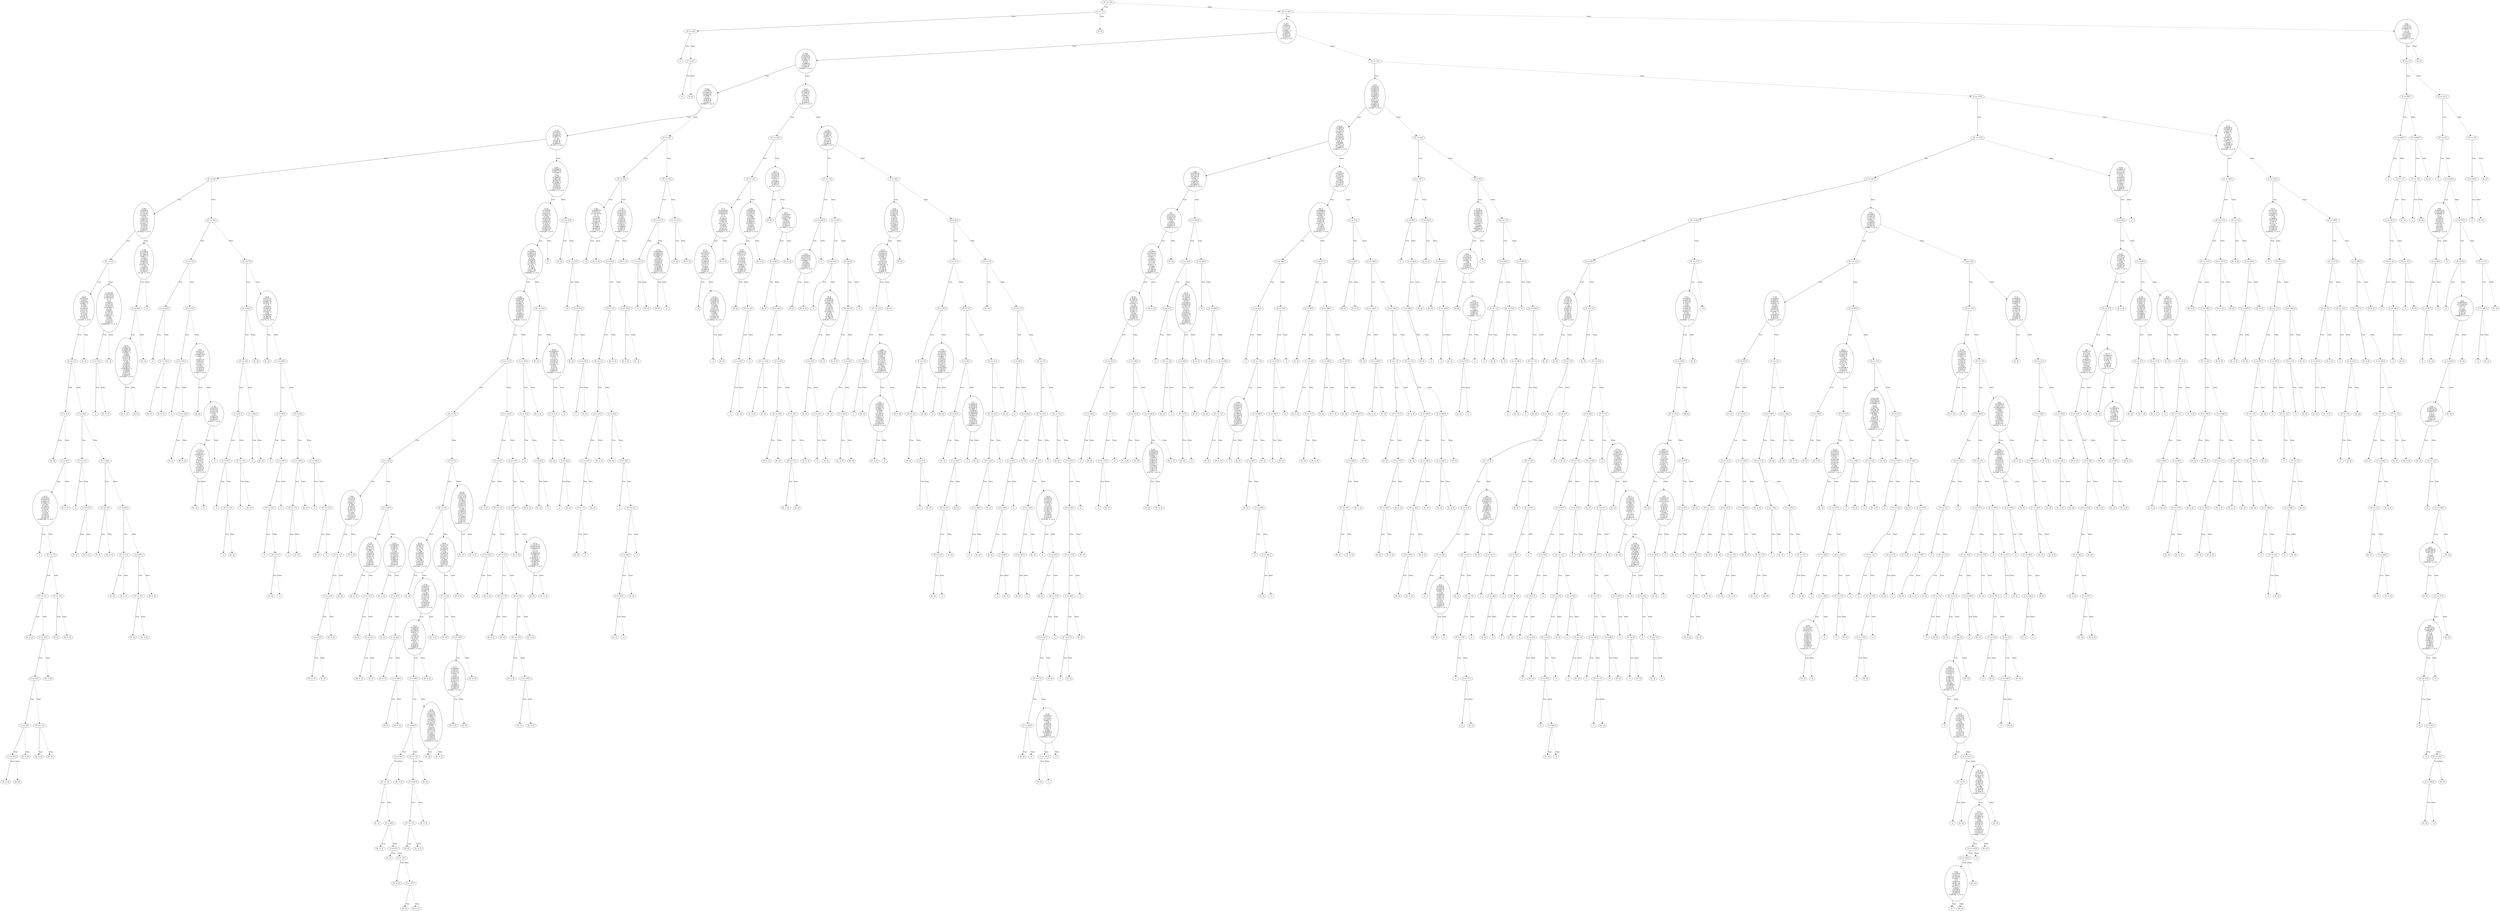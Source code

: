 digraph {
0 [label="vE <= -9.0"];
1 [label="d <= 7.5"];
2 [label="vF <= -9.0"];
3 [label="0"];
2 -> 3 [label="True"];
4 [label="d <= 6.5"];
5 [label="0"];
4 -> 5 [label="True"];
6 [label="[0, 2]"];
4 -> 6 [style="dashed", label="False"];
2 -> 4 [style="dashed", label="False"];
1 -> 2 [label="True"];
7 [label="[0, 2]"];
1 -> 7 [style="dashed", label="False"];
0 -> 1 [label="True"];
8 [label="vE <= 19.0"];
9 [label="0.267(\n-0.0285*d\n+0.127*vE\n-0.12*vF\n+0.984)^2\n-0.0894(\n-0.0837*d\n+0.825*vE\n-0.532*vF\n-0.174)^2 <= 0"];
10 [label="0.702(\n-0.0143*d\n+0.0229*vE\n-0.0261*vF\n+0.999)^2\n-0.107(\n-0.0866*d\n+0.831*vE\n-0.548*vF\n-0.0346)^2 <= 0"];
11 [label="0.942(\n-0.0158*d\n+0.0326*vE\n-0.0362*vF\n+0.999)^2\n-0.111(\n-0.0876*d\n+0.833*vE\n-0.544*vF\n-0.0483)^2 <= 0"];
12 [label="-71.6(\n-0.0182*d\n+0.132*vE\n-0.0908*vF\n+0.987)^2\n+1.6(\n+0.101*d\n-0.505*vE\n+0.844*vF\n+0.147)^2 <= 0"];
13 [label="vE <= 5.0"];
14 [label="-5.66(\n-0.0428*d\n+0.321*vE\n-0.114*vF\n+0.939)^2\n+0.15(\n+0.0673*d\n-0.897*vE\n+0.273*vF\n+0.342)^2\n+0.0236(\n-0.113*d\n-0.303*vE\n-0.946*vF\n-0.0162)^2 <= 0"];
15 [label="vE <= 3.0"];
16 [label="-64.3(\n+0.0302*d\n-0.16*vE\n+0.0405*vF\n-0.986)^2\n-0.502(\n-0.115*d\n+0.556*vE\n-0.813*vF\n-0.127)^2\n+0.0731(\n-0.143*d\n-0.814*vE\n-0.553*vF\n+0.105)^2 <= 0"];
17 [label="vE <= 1.0"];
18 [label="d <= 8.5"];
19 [label="[0, -2]"];
18 -> 19 [label="True"];
20 [label="d <= 43.5"];
21 [label="-35.5(\n-0.0119*d\n+0.0743*vE\n-0.0981*vF\n+0.992)^2\n+0.732(\n-0.163*d\n+0.578*vE\n-0.79*vF\n-0.123)^2\n+0.216(\n-0.316*d\n+0.734*vE\n+0.602*vF\n+0.000748)^2 <= 0"];
22 [label="-2"];
21 -> 22 [label="True"];
23 [label="vE <= -1.0"];
24 [label="vF <= -5.0"];
25 [label="[0, -2, 2]"];
24 -> 25 [label="True"];
26 [label="d <= 30.5"];
27 [label="d <= 29.5"];
28 [label="d <= 19.5"];
29 [label="d <= 18.0"];
30 [label="[0, -2, 2]"];
29 -> 30 [label="True"];
31 [label="[0, -2]"];
29 -> 31 [style="dashed", label="False"];
28 -> 29 [label="True"];
32 [label="[0, -2, 2]"];
28 -> 32 [style="dashed", label="False"];
27 -> 28 [label="True"];
33 [label="vE <= -3.0"];
34 [label="[0, -2, 2]"];
33 -> 34 [label="True"];
35 [label="[0, -2]"];
33 -> 35 [style="dashed", label="False"];
27 -> 33 [style="dashed", label="False"];
26 -> 27 [label="True"];
36 [label="[0, -2, 2]"];
26 -> 36 [style="dashed", label="False"];
24 -> 26 [style="dashed", label="False"];
23 -> 24 [label="True"];
37 [label="vF <= -3.0"];
38 [label="[0, -2]"];
37 -> 38 [label="True"];
39 [label="[0, -2, 2]"];
37 -> 39 [style="dashed", label="False"];
23 -> 37 [style="dashed", label="False"];
21 -> 23 [style="dashed", label="False"];
20 -> 21 [label="True"];
40 [label="[0, -2, 2]"];
20 -> 40 [style="dashed", label="False"];
18 -> 20 [style="dashed", label="False"];
17 -> 18 [label="True"];
41 [label="d <= 53.5"];
42 [label="vF <= -5.0"];
43 [label="-2"];
42 -> 43 [label="True"];
44 [label="d <= 51.5"];
45 [label="[0, -2]"];
44 -> 45 [label="True"];
46 [label="[0, -2, 2]"];
44 -> 46 [style="dashed", label="False"];
42 -> 44 [style="dashed", label="False"];
41 -> 42 [label="True"];
47 [label="d <= 58.5"];
48 [label="vF <= -3.0"];
49 [label="[0, -2]"];
48 -> 49 [label="True"];
50 [label="[0, -2, 2]"];
48 -> 50 [style="dashed", label="False"];
47 -> 48 [label="True"];
51 [label="d <= 60.5"];
52 [label="vF <= -7.0"];
53 [label="[0, -2]"];
52 -> 53 [label="True"];
54 [label="[0, -2, 2]"];
52 -> 54 [style="dashed", label="False"];
51 -> 52 [label="True"];
55 [label="d <= 67.5"];
56 [label="vF <= -8.0"];
57 [label="[0, -2]"];
56 -> 57 [label="True"];
58 [label="[0, -2, 2]"];
56 -> 58 [style="dashed", label="False"];
55 -> 56 [label="True"];
59 [label="[0, -2, 2]"];
55 -> 59 [style="dashed", label="False"];
51 -> 55 [style="dashed", label="False"];
47 -> 51 [style="dashed", label="False"];
41 -> 47 [style="dashed", label="False"];
17 -> 41 [style="dashed", label="False"];
16 -> 17 [label="True"];
60 [label="[0, -2]"];
16 -> 60 [style="dashed", label="False"];
15 -> 16 [label="True"];
61 [label="-1.13e+03(\n+0.00705*d\n-1.49e-05*vE\n+0.00318*vF\n-1)^2\n-2.4(\n+0.628*d\n-0.671*vE\n+0.394*vF\n+0.00569)^2\n+2.03(\n-0.648*d\n-0.731*vE\n-0.212*vF\n-0.00523)^2\n-0.436(\n+0.43*d\n-0.122*vE\n-0.894*vF\n+0.000188)^2 <= 0"];
62 [label="d <= 72.0"];
63 [label="-2"];
62 -> 63 [label="True"];
64 [label="[0, -2, 2]"];
62 -> 64 [style="dashed", label="False"];
61 -> 62 [label="True"];
65 [label="[0, -2]"];
61 -> 65 [style="dashed", label="False"];
15 -> 61 [style="dashed", label="False"];
14 -> 15 [label="True"];
66 [label="8.76(\n+0.0358*d\n-0.0142*vE\n+0.189*vF\n-0.981)^2\n-0.562(\n+0.164*d\n-0.949*vE\n+0.261*vF\n+0.0701)^2\n-0.158(\n+0.0667*d\n+0.283*vE\n+0.94*vF\n+0.18)^2 <= 0"];
67 [label="d <= 28.5"];
68 [label="32.7(\n-0.0047*d\n+0.0664*vE\n-0.0823*vF\n+0.994)^2\n-0.903(\n-0.238*d\n+0.515*vE\n-0.817*vF\n-0.103)^2\n-0.188(\n-0.466*d\n+0.68*vE\n+0.566*vF\n-0.000836)^2\n+0.0846(\n-0.852*d\n-0.517*vE\n-0.0806*vF\n+0.0238)^2 <= 0"];
69 [label="[0, -2, 2]"];
68 -> 69 [label="True"];
70 [label="[0, -2]"];
68 -> 70 [style="dashed", label="False"];
67 -> 68 [label="True"];
71 [label="[0, -2]"];
67 -> 71 [style="dashed", label="False"];
66 -> 67 [label="True"];
72 [label="-2"];
66 -> 72 [style="dashed", label="False"];
14 -> 66 [style="dashed", label="False"];
13 -> 14 [label="True"];
73 [label="vF <= -9.0"];
74 [label="vE <= 7.0"];
75 [label="d <= 85.5"];
76 [label="-2"];
75 -> 76 [label="True"];
77 [label="d <= 103.5"];
78 [label="[0, -2]"];
77 -> 78 [label="True"];
79 [label="[0, -2, 2]"];
77 -> 79 [style="dashed", label="False"];
75 -> 77 [style="dashed", label="False"];
74 -> 75 [label="True"];
80 [label="vE <= 9.0"];
81 [label="d <= 104.5"];
82 [label="-2"];
81 -> 82 [label="True"];
83 [label="d <= 124.5"];
84 [label="[0, -2]"];
83 -> 84 [label="True"];
85 [label="[0, -2, 2]"];
83 -> 85 [style="dashed", label="False"];
81 -> 83 [style="dashed", label="False"];
80 -> 81 [label="True"];
86 [label="15.9(\n+0.0211*d\n-0.256*vE\n+0.00672*vF\n-0.966)^2\n-1(\n+0.0971*d\n-0.892*vE\n-0.372*vF\n+0.236)^2\n+0.161(\n+0.0245*d\n+0.362*vE\n-0.926*vF\n-0.102)^2 <= 0"];
87 [label="[0, -2]"];
86 -> 87 [label="True"];
88 [label="11.9(\n-0.0275*d\n+0.353*vE\n-0.0131*vF\n+0.935)^2\n-1.51(\n-0.0851*d\n+0.899*vE\n+0.263*vF\n-0.338)^2 <= 0"];
89 [label="17.7(\n+0.0193*d\n-0.23*vE\n+0.00536*vF\n-0.973)^2\n-0.847(\n+0.104*d\n-0.874*vE\n-0.427*vF\n+0.206)^2\n+0.189(\n+0.0257*d\n+0.419*vE\n-0.902*vF\n-0.103)^2 <= 0"];
90 [label="[0, -2]"];
89 -> 90 [label="True"];
91 [label="-2"];
89 -> 91 [style="dashed", label="False"];
88 -> 89 [label="True"];
92 [label="-2"];
88 -> 92 [style="dashed", label="False"];
86 -> 88 [style="dashed", label="False"];
80 -> 86 [style="dashed", label="False"];
74 -> 80 [style="dashed", label="False"];
73 -> 74 [label="True"];
93 [label="vE <= 7.0"];
94 [label="d <= 84.5"];
95 [label="vF <= -3.0"];
96 [label="d <= 81.5"];
97 [label="d <= 76.5"];
98 [label="-2"];
97 -> 98 [label="True"];
99 [label="vF <= -5.0"];
100 [label="-2"];
99 -> 100 [label="True"];
101 [label="[0, -2]"];
99 -> 101 [style="dashed", label="False"];
97 -> 99 [style="dashed", label="False"];
96 -> 97 [label="True"];
102 [label="vF <= -7.0"];
103 [label="-2"];
102 -> 103 [label="True"];
104 [label="[0, -2]"];
102 -> 104 [style="dashed", label="False"];
96 -> 102 [style="dashed", label="False"];
95 -> 96 [label="True"];
105 [label="d <= 60.0"];
106 [label="-2"];
105 -> 106 [label="True"];
107 [label="[0, -2]"];
105 -> 107 [style="dashed", label="False"];
95 -> 105 [style="dashed", label="False"];
94 -> 95 [label="True"];
108 [label="[0, -2]"];
94 -> 108 [style="dashed", label="False"];
93 -> 94 [label="True"];
109 [label="-24.8(\n+0.0117*d\n-0.213*vE\n+0.0805*vF\n+0.974)^2\n+1.7(\n-0.0326*d\n+0.934*vE\n-0.272*vF\n+0.228)^2\n-0.36(\n+0.00902*d\n+0.284*vE\n+0.959*vF\n-0.0171)^2 <= 0"];
110 [label="[0, -2]"];
109 -> 110 [label="True"];
111 [label="d <= 100.5"];
112 [label="d <= 95.5"];
113 [label="-2"];
112 -> 113 [label="True"];
114 [label="d <= 96.5"];
115 [label="vF <= -5.0"];
116 [label="-2"];
115 -> 116 [label="True"];
117 [label="vE <= 9.0"];
118 [label="[0, -2]"];
117 -> 118 [label="True"];
119 [label="-2"];
117 -> 119 [style="dashed", label="False"];
115 -> 117 [style="dashed", label="False"];
114 -> 115 [label="True"];
120 [label="-2"];
114 -> 120 [style="dashed", label="False"];
112 -> 114 [style="dashed", label="False"];
111 -> 112 [label="True"];
121 [label="vE <= 9.0"];
122 [label="d <= 103.5"];
123 [label="vF <= -7.0"];
124 [label="-2"];
123 -> 124 [label="True"];
125 [label="[0, -2]"];
123 -> 125 [style="dashed", label="False"];
122 -> 123 [label="True"];
126 [label="[0, -2]"];
122 -> 126 [style="dashed", label="False"];
121 -> 122 [label="True"];
127 [label="d <= 124.5"];
128 [label="-2"];
127 -> 128 [label="True"];
129 [label="vE <= 11.0"];
130 [label="[0, -2]"];
129 -> 130 [label="True"];
131 [label="-2"];
129 -> 131 [style="dashed", label="False"];
127 -> 129 [style="dashed", label="False"];
121 -> 127 [style="dashed", label="False"];
111 -> 121 [style="dashed", label="False"];
109 -> 111 [style="dashed", label="False"];
93 -> 109 [style="dashed", label="False"];
73 -> 93 [style="dashed", label="False"];
13 -> 73 [style="dashed", label="False"];
12 -> 13 [label="True"];
132 [label="4.87(\n+0.00942*d\n-0.00957*vE\n+0.0144*vF\n-1)^2\n-1.09(\n+0.0659*d\n-0.801*vE\n+0.594*vF\n+0.0168)^2\n-0.00277(\n-0.295*d\n+0.554*vE\n+0.779*vF\n+0.00311)^2 <= 0"];
133 [label="-3.53(\n+0.0166*d\n-0.121*vE\n-0.0224*vF\n+0.992)^2\n+0.203(\n+0.0573*d\n-0.987*vE\n+0.0925*vF\n-0.119)^2\n-0.0873(\n+0.0422*d\n+0.0917*vE\n+0.994*vF\n+0.0329)^2 <= 0"];
134 [label="5.63(\n+0.0158*d\n-0.0962*vE\n+0.0638*vF\n-0.993)^2\n-0.742(\n+0.069*d\n-0.799*vE\n+0.586*vF\n+0.116)^2\n-0.012(\n-0.146*d\n+0.577*vE\n+0.804*vF\n-0.00656)^2 <= 0"];
135 [label="-1.84(\n+0.00936*d\n-0.0927*vE\n+0.05*vF\n+0.994)^2\n+0.0796(\n+0.0491*d\n-0.972*vE\n+0.206*vF\n-0.101)^2\n-0.0262(\n+0.0224*d\n-0.209*vE\n-0.977*vF\n+0.0294)^2 <= 0"];
136 [label="d <= 111.5"];
137 [label="vE <= 5.0"];
138 [label="d <= 18.5"];
139 [label="7.49(\n+0.219*d\n+0.16*vE\n-0.11*vF\n-0.956)^2\n-0.758(\n-0.561*d\n-0.757*vE\n+0.187*vF\n-0.277)^2\n+0.303(\n-0.357*d\n+0.0234*vE\n-0.933*vF\n+0.0299)^2 <= 0"];
140 [label="vE <= 1.0"];
141 [label="d <= 16.5"];
142 [label="d <= 12.0"];
143 [label="[0, -2, 2]"];
142 -> 143 [label="True"];
144 [label="[0, -2]"];
142 -> 144 [style="dashed", label="False"];
141 -> 142 [label="True"];
145 [label="[0, -2, 2]"];
141 -> 145 [style="dashed", label="False"];
140 -> 141 [label="True"];
146 [label="[0, -2]"];
140 -> 146 [style="dashed", label="False"];
139 -> 140 [label="True"];
147 [label="[0, -2, 2]"];
139 -> 147 [style="dashed", label="False"];
138 -> 139 [label="True"];
148 [label="d <= 35.5"];
149 [label="-11.8(\n-0.077*d\n-0.063*vE\n+0.111*vF\n+0.989)^2\n+0.572(\n+0.253*d\n+0.879*vE\n-0.387*vF\n+0.119)^2\n-0.126(\n-0.365*d\n-0.291*vE\n-0.883*vF\n+0.0522)^2 <= 0"];
150 [label="[0, -2, 2]"];
149 -> 150 [label="True"];
151 [label="d <= 31.5"];
152 [label="[0, -2]"];
151 -> 152 [label="True"];
153 [label="d <= 33.5"];
154 [label="[0, -2, 2]"];
153 -> 154 [label="True"];
155 [label="[0, -2]"];
153 -> 155 [style="dashed", label="False"];
151 -> 153 [style="dashed", label="False"];
149 -> 151 [style="dashed", label="False"];
148 -> 149 [label="True"];
156 [label="-2.05(\n+0.00624*d\n+0.49*vE\n-0.346*vF\n-0.8)^2\n+1.64(\n+0.00351*d\n-0.701*vE\n+0.389*vF\n-0.598)^2\n-0.00814(\n-0.608*d\n-0.411*vE\n-0.678*vF\n+0.0372)^2 <= 0"];
157 [label="[0, -2, 2]"];
156 -> 157 [label="True"];
158 [label="d <= 59.5"];
159 [label="[0, -2]"];
158 -> 159 [label="True"];
160 [label="d <= 64.0"];
161 [label="[0, -2, 2]"];
160 -> 161 [label="True"];
162 [label="d <= 68.5"];
163 [label="[0, -2]"];
162 -> 163 [label="True"];
164 [label="[0, -2, 2]"];
162 -> 164 [style="dashed", label="False"];
160 -> 162 [style="dashed", label="False"];
158 -> 160 [style="dashed", label="False"];
156 -> 158 [style="dashed", label="False"];
148 -> 156 [style="dashed", label="False"];
138 -> 148 [style="dashed", label="False"];
137 -> 138 [label="True"];
165 [label="vF <= 7.0"];
166 [label="vE <= 9.0"];
167 [label="-22.9(\n-0.0245*d\n+0.32*vE\n-0.117*vF\n+0.94)^2\n+1.88(\n+0.0992*d\n-0.782*vE\n+0.517*vF\n+0.333)^2\n+0.502(\n+0.0435*d\n-0.523*vE\n-0.848*vF\n+0.0734)^2 <= 0"];
168 [label="[0, -2]"];
167 -> 168 [label="True"];
169 [label="-13.6(\n+0.0287*d\n-0.474*vE\n+0.164*vF\n-0.865)^2\n+3.18(\n-0.0654*d\n+0.793*vE\n-0.341*vF\n-0.501)^2\n+0.523(\n+0.00119*d\n-0.378*vE\n-0.925*vF\n+0.0317)^2 <= 0"];
170 [label="-15.3(\n+0.0262*d\n-0.406*vE\n+0.138*vF\n-0.903)^2\n+2.35(\n-0.0781*d\n+0.798*vE\n-0.42*vF\n-0.425)^2\n+0.5(\n+0.013*d\n-0.439*vE\n-0.896*vF\n+0.0601)^2 <= 0"];
171 [label="d <= 88.5"];
172 [label="d <= 86.5"];
173 [label="d <= 78.5"];
174 [label="vF <= 1.0"];
175 [label="[0, -2]"];
174 -> 175 [label="True"];
176 [label="d <= 66.0"];
177 [label="[0, -2, 2]"];
176 -> 177 [label="True"];
178 [label="d <= 67.5"];
179 [label="[0, -2]"];
178 -> 179 [label="True"];
180 [label="d <= 74.5"];
181 [label="[0, -2, 2]"];
180 -> 181 [label="True"];
182 [label="d <= 75.5"];
183 [label="[0, -2]"];
182 -> 183 [label="True"];
184 [label="[0, -2, 2]"];
182 -> 184 [style="dashed", label="False"];
180 -> 182 [style="dashed", label="False"];
178 -> 180 [style="dashed", label="False"];
176 -> 178 [style="dashed", label="False"];
174 -> 176 [style="dashed", label="False"];
173 -> 174 [label="True"];
185 [label="[0, -2, 2]"];
173 -> 185 [style="dashed", label="False"];
172 -> 173 [label="True"];
186 [label="vE <= 7.0"];
187 [label="d <= 87.5"];
188 [label="vF <= -1.0"];
189 [label="[0, -2]"];
188 -> 189 [label="True"];
190 [label="[0, -2, 2]"];
188 -> 190 [style="dashed", label="False"];
187 -> 188 [label="True"];
191 [label="[0, -2, 2]"];
187 -> 191 [style="dashed", label="False"];
186 -> 187 [label="True"];
192 [label="[0, -2]"];
186 -> 192 [style="dashed", label="False"];
172 -> 186 [style="dashed", label="False"];
171 -> 172 [label="True"];
193 [label="-36.8(\n-0.013*d\n+0.111*vE\n-0.0464*vF\n+0.993)^2\n+0.559(\n+0.0346*d\n+0.177*vE\n+0.983*vF\n+0.0266)^2\n-0.177(\n-0.369*d\n-0.907*vE\n+0.173*vF\n+0.105)^2\n+0.0424(\n+0.929*d\n-0.365*vE\n+0.0315*vF\n+0.0545)^2 <= 0"];
194 [label="[0, -2]"];
193 -> 194 [label="True"];
195 [label="[0, -2, 2]"];
193 -> 195 [style="dashed", label="False"];
171 -> 193 [style="dashed", label="False"];
170 -> 171 [label="True"];
196 [label="[0, -2, 2]"];
170 -> 196 [style="dashed", label="False"];
169 -> 170 [label="True"];
197 [label="[0, -2, 2]"];
169 -> 197 [style="dashed", label="False"];
167 -> 169 [style="dashed", label="False"];
166 -> 167 [label="True"];
198 [label="18.8(\n+0.0217*d\n-0.33*vE\n+0.102*vF\n+0.938)^2\n-3.22(\n+0.0448*d\n-0.914*vE\n+0.207*vF\n-0.345)^2\n+0.395(\n-0.0462*d\n-0.232*vE\n-0.971*vF\n+0.0247)^2 <= 0"];
199 [label="vF <= 3.0"];
200 [label="[0, -2]"];
199 -> 200 [label="True"];
201 [label="d <= 108.5"];
202 [label="-9.71(\n+0.0409*d\n-0.507*vE\n+0.207*vF\n+0.836)^2\n+4.8(\n-0.0501*d\n+0.803*vE\n-0.231*vF\n+0.547)^2\n-0.328(\n+0.0302*d\n+0.309*vE\n+0.949*vF\n-0.0491)^2 <= 0"];
203 [label="[0, -2, 2]"];
202 -> 203 [label="True"];
204 [label="[0, -2]"];
202 -> 204 [style="dashed", label="False"];
201 -> 202 [label="True"];
205 [label="[0, -2, 2]"];
201 -> 205 [style="dashed", label="False"];
199 -> 201 [style="dashed", label="False"];
198 -> 199 [label="True"];
206 [label="[0, -2, 2]"];
198 -> 206 [style="dashed", label="False"];
166 -> 198 [style="dashed", label="False"];
165 -> 166 [label="True"];
207 [label="-50.4(\n-0.016*d\n+0.111*vE\n-0.0813*vF\n+0.99)^2\n+0.602(\n+0.162*d\n-0.265*vE\n+0.944*vF\n+0.11)^2\n-0.168(\n+0.456*d\n+0.869*vE\n+0.174*vF\n-0.076)^2\n+0.0485(\n+0.875*d\n-0.402*vE\n-0.267*vF\n+0.0374)^2 <= 0"];
208 [label="[0, -2]"];
207 -> 208 [label="True"];
209 [label="[0, -2, 2]"];
207 -> 209 [style="dashed", label="False"];
165 -> 207 [style="dashed", label="False"];
137 -> 165 [style="dashed", label="False"];
136 -> 137 [label="True"];
210 [label="d <= 123.5"];
211 [label="vE <= 9.0"];
212 [label="[0, -2, 2]"];
211 -> 212 [label="True"];
213 [label="vF <= 1.0"];
214 [label="d <= 122.5"];
215 [label="[0, -2]"];
214 -> 215 [label="True"];
216 [label="[0, -2, 2]"];
214 -> 216 [style="dashed", label="False"];
213 -> 214 [label="True"];
217 [label="vF <= 5.0"];
218 [label="vE <= 11.0"];
219 [label="[0, -2, 2]"];
218 -> 219 [label="True"];
220 [label="[0, -2]"];
218 -> 220 [style="dashed", label="False"];
217 -> 218 [label="True"];
221 [label="vF <= 9.0"];
222 [label="vE <= 13.0"];
223 [label="[0, -2, 2]"];
222 -> 223 [label="True"];
224 [label="d <= 118.5"];
225 [label="[0, -2]"];
224 -> 225 [label="True"];
226 [label="[0, -2, 2]"];
224 -> 226 [style="dashed", label="False"];
222 -> 224 [style="dashed", label="False"];
221 -> 222 [label="True"];
227 [label="[0, -2, 2]"];
221 -> 227 [style="dashed", label="False"];
217 -> 221 [style="dashed", label="False"];
213 -> 217 [style="dashed", label="False"];
211 -> 213 [style="dashed", label="False"];
210 -> 211 [label="True"];
228 [label="d <= 135.5"];
229 [label="d <= 134.5"];
230 [label="[0, -2, 2]"];
229 -> 230 [label="True"];
231 [label="12.3(\n+1.2e-07*d\n-0.000198*vE\n-0.00403*vF\n+1)^2\n-0.117(\n-0.000676*d\n+0.966*vE\n-0.26*vF\n-0.000857)^2\n+0.0528(\n+0.00679*d\n-0.26*vE\n-0.966*vF\n-0.00394)^2 <= 0"];
232 [label="[0, -2]"];
231 -> 232 [label="True"];
233 [label="[0, -2, 2]"];
231 -> 233 [style="dashed", label="False"];
229 -> 231 [style="dashed", label="False"];
228 -> 229 [label="True"];
234 [label="[0, -2, 2]"];
228 -> 234 [style="dashed", label="False"];
210 -> 228 [style="dashed", label="False"];
136 -> 210 [style="dashed", label="False"];
135 -> 136 [label="True"];
235 [label="d <= 163.0"];
236 [label="d <= 33.5"];
237 [label="-2"];
236 -> 237 [label="True"];
238 [label="d <= 64.0"];
239 [label="[0, -2]"];
238 -> 239 [label="True"];
240 [label="-2"];
238 -> 240 [style="dashed", label="False"];
236 -> 238 [style="dashed", label="False"];
235 -> 236 [label="True"];
241 [label="[0, -2, 2]"];
235 -> 241 [style="dashed", label="False"];
135 -> 235 [style="dashed", label="False"];
134 -> 135 [label="True"];
242 [label="vE <= 14.0"];
243 [label="[0, -2]"];
242 -> 243 [label="True"];
244 [label="-40.4(\n+0.00584*d\n-0.199*vE\n+0.127*vF\n+0.972)^2\n+2.77(\n-0.0157*d\n+0.878*vE\n-0.418*vF\n+0.234)^2\n-0.221(\n-0.127*d\n-0.434*vE\n-0.892*vF\n+0.0281)^2 <= 0"];
245 [label="d <= 51.0"];
246 [label="[0, -2]"];
245 -> 246 [label="True"];
247 [label="d <= 60.5"];
248 [label="-2"];
247 -> 248 [label="True"];
249 [label="[0, -2]"];
247 -> 249 [style="dashed", label="False"];
245 -> 247 [style="dashed", label="False"];
244 -> 245 [label="True"];
250 [label="-2"];
244 -> 250 [style="dashed", label="False"];
242 -> 244 [style="dashed", label="False"];
134 -> 242 [style="dashed", label="False"];
133 -> 134 [label="True"];
251 [label="-2"];
133 -> 251 [style="dashed", label="False"];
132 -> 133 [label="True"];
252 [label="vE <= 13.0"];
253 [label="[0, -2]"];
252 -> 253 [label="True"];
254 [label="vE <= 15.0"];
255 [label="-2"];
254 -> 255 [label="True"];
256 [label="d <= 53.5"];
257 [label="[0, -2]"];
256 -> 257 [label="True"];
258 [label="d <= 56.5"];
259 [label="-2"];
258 -> 259 [label="True"];
260 [label="[0, -2]"];
258 -> 260 [style="dashed", label="False"];
256 -> 258 [style="dashed", label="False"];
254 -> 256 [style="dashed", label="False"];
252 -> 254 [style="dashed", label="False"];
132 -> 252 [style="dashed", label="False"];
12 -> 132 [style="dashed", label="False"];
11 -> 12 [label="True"];
261 [label="vE <= 9.0"];
262 [label="vF <= -9.0"];
263 [label="-5.22(\n+0.00497*d\n-0.0262*vE\n+7.12e-05*vF\n-1)^2\n+0.0172(\n+0.204*d\n-0.751*vE\n-0.628*vF\n+0.0207)^2\n-0.0114(\n-0.0398*d\n+0.634*vE\n-0.772*vF\n-0.0169)^2 <= 0"];
264 [label="-2"];
263 -> 264 [label="True"];
265 [label="[0, -2, 2]"];
263 -> 265 [style="dashed", label="False"];
262 -> 263 [label="True"];
266 [label="-7.72(\n-0.0101*d\n+0.0176*vE\n-0.0394*vF\n+0.999)^2\n-0.181(\n-0.029*d\n-0.923*vE\n+0.384*vF\n+0.0311)^2\n+0.0623(\n+0.0669*d\n-0.386*vE\n-0.92*vF\n-0.0288)^2 <= 0"];
267 [label="d <= 82.0"];
268 [label="vF <= 7.0"];
269 [label="vE <= -1.0"];
270 [label="d <= 31.0"];
271 [label="d <= 10.0"];
272 [label="d <= 7.5"];
273 [label="[0, -2]"];
272 -> 273 [label="True"];
274 [label="-2"];
272 -> 274 [style="dashed", label="False"];
271 -> 272 [label="True"];
275 [label="[0, -2]"];
271 -> 275 [style="dashed", label="False"];
270 -> 271 [label="True"];
276 [label="[0, -2, 2]"];
270 -> 276 [style="dashed", label="False"];
269 -> 270 [label="True"];
277 [label="d <= 45.5"];
278 [label="[0, -2]"];
277 -> 278 [label="True"];
279 [label="d <= 52.5"];
280 [label="-2"];
279 -> 280 [label="True"];
281 [label="vF <= -3.0"];
282 [label="d <= 64.5"];
283 [label="d <= 59.5"];
284 [label="[0, -2]"];
283 -> 284 [label="True"];
285 [label="-2"];
283 -> 285 [style="dashed", label="False"];
282 -> 283 [label="True"];
286 [label="[0, -2]"];
282 -> 286 [style="dashed", label="False"];
281 -> 282 [label="True"];
287 [label="-2"];
281 -> 287 [style="dashed", label="False"];
279 -> 281 [style="dashed", label="False"];
277 -> 279 [style="dashed", label="False"];
269 -> 277 [style="dashed", label="False"];
268 -> 269 [label="True"];
288 [label="[0, -2, 2]"];
268 -> 288 [style="dashed", label="False"];
267 -> 268 [label="True"];
289 [label="d <= 105.0"];
290 [label="[0, -2, 2]"];
289 -> 290 [label="True"];
291 [label="[0, -2]"];
289 -> 291 [style="dashed", label="False"];
267 -> 289 [style="dashed", label="False"];
266 -> 267 [label="True"];
292 [label="[0, -2, 2]"];
266 -> 292 [style="dashed", label="False"];
262 -> 266 [style="dashed", label="False"];
261 -> 262 [label="True"];
293 [label="vF <= 14.0"];
294 [label="vE <= 11.0"];
295 [label="d <= 121.5"];
296 [label="-2"];
295 -> 296 [label="True"];
297 [label="[0, -2]"];
295 -> 297 [style="dashed", label="False"];
294 -> 295 [label="True"];
298 [label="-4.35(\n-0.000189*d\n+0.0669*vE\n+0.00686*vF\n-0.998)^2\n-0.039(\n+0.0143*d\n+0.038*vE\n-0.999*vF\n-0.00433)^2\n+0.0384(\n+0.0034*d\n+0.997*vE\n+0.0377*vF\n+0.0671)^2 <= 0"];
299 [label="[0, -2]"];
298 -> 299 [label="True"];
300 [label="-2"];
298 -> 300 [style="dashed", label="False"];
294 -> 298 [style="dashed", label="False"];
293 -> 294 [label="True"];
301 [label="d <= 11.5"];
302 [label="[0, -2]"];
301 -> 302 [label="True"];
303 [label="[0, -2, 2]"];
301 -> 303 [style="dashed", label="False"];
293 -> 301 [style="dashed", label="False"];
261 -> 293 [style="dashed", label="False"];
11 -> 261 [style="dashed", label="False"];
10 -> 11 [label="True"];
304 [label="-2.62(\n-0.0416*d\n+0.309*vE\n-0.277*vF\n+0.909)^2\n+0.106(\n+0.13*d\n-0.751*vE\n+0.498*vF\n+0.413)^2 <= 0"];
305 [label="vF <= 13.0"];
306 [label="vF <= -5.0"];
307 [label="-77.7(\n+0.00364*d\n-0.00709*vE\n-0.00824*vF\n-1)^2\n+0.177(\n+0.398*d\n-0.509*vE\n-0.763*vF\n+0.0113)^2\n-0.0385(\n+0.792*d\n+0.61*vE\n+0.0054*vF\n-0.00149)^2 <= 0"];
308 [label="-17.1(\n-0.02*d\n+0.0156*vE\n-0.13*vF\n+0.991)^2\n+0.363(\n+0.119*d\n-0.348*vE\n-0.923*vF\n-0.113)^2\n+0.241(\n-0.238*d\n+0.899*vE\n-0.361*vF\n-0.0664)^2 <= 0"];
309 [label="-2"];
308 -> 309 [label="True"];
310 [label="-24.2(\n-0.0146*d\n+0.0388*vE\n-0.0635*vF\n+0.997)^2\n+0.349(\n-0.229*d\n+0.97*vE\n+0.0676*vF\n-0.0368)^2\n-0.0983(\n+0.37*d\n+0.0252*vE\n+0.927*vF\n+0.0634)^2 <= 0"];
311 [label="-2"];
310 -> 311 [label="True"];
312 [label="[0, -2]"];
310 -> 312 [style="dashed", label="False"];
308 -> 310 [style="dashed", label="False"];
307 -> 308 [label="True"];
313 [label="[0, -2, 2]"];
307 -> 313 [style="dashed", label="False"];
306 -> 307 [label="True"];
314 [label="-1.65(\n-0.00668*d\n+0.048*vE\n-0.0473*vF\n+0.998)^2\n-0.0388(\n+0.0138*d\n-0.995*vE\n-0.0848*vF\n+0.0439)^2\n+0.034(\n+0.082*d\n-0.0811*vE\n+0.992*vF\n+0.0515)^2 <= 0"];
315 [label="5.33(\n-0.0194*d\n-0.00737*vE\n-0.0231*vF\n+1)^2\n+0.0619(\n-0.175*d\n-0.978*vE\n+0.112*vF\n-0.00801)^2\n-0.0469(\n+0.081*d\n+0.0991*vE\n+0.991*vF\n+0.0252)^2 <= 0"];
316 [label="[0, -2]"];
315 -> 316 [label="True"];
317 [label="vE <= 2.0"];
318 [label="d <= 28.5"];
319 [label="-2"];
318 -> 319 [label="True"];
320 [label="[0, -2]"];
318 -> 320 [style="dashed", label="False"];
317 -> 318 [label="True"];
321 [label="-2"];
317 -> 321 [style="dashed", label="False"];
315 -> 317 [style="dashed", label="False"];
314 -> 315 [label="True"];
322 [label="[0, -2, 2]"];
314 -> 322 [style="dashed", label="False"];
306 -> 314 [style="dashed", label="False"];
305 -> 306 [label="True"];
323 [label="-34.7(\n-0.0073*d\n+0.143*vE\n-0.107*vF\n+0.984)^2\n+1.11(\n-0.0706*d\n+0.596*vE\n-0.781*vF\n-0.172)^2 <= 0"];
324 [label="[0, -2]"];
323 -> 324 [label="True"];
325 [label="-22.7(\n-0.00276*d\n-0.122*vE\n+0.0977*vF\n-0.988)^2\n+0.587(\n-0.0107*d\n-0.541*vE\n+0.828*vF\n+0.149)^2 <= 0"];
326 [label="d <= 28.5"];
327 [label="[0, -2]"];
326 -> 327 [label="True"];
328 [label="d <= 30.5"];
329 [label="vE <= 13.0"];
330 [label="[0, -2, 2]"];
329 -> 330 [label="True"];
331 [label="[0, -2]"];
329 -> 331 [style="dashed", label="False"];
328 -> 329 [label="True"];
332 [label="d <= 32.5"];
333 [label="vE <= 15.0"];
334 [label="[0, -2, 2]"];
333 -> 334 [label="True"];
335 [label="[0, -2]"];
333 -> 335 [style="dashed", label="False"];
332 -> 333 [label="True"];
336 [label="d <= 34.5"];
337 [label="vE <= 17.0"];
338 [label="[0, -2, 2]"];
337 -> 338 [label="True"];
339 [label="[0, -2]"];
337 -> 339 [style="dashed", label="False"];
336 -> 337 [label="True"];
340 [label="[0, -2, 2]"];
336 -> 340 [style="dashed", label="False"];
332 -> 336 [style="dashed", label="False"];
328 -> 332 [style="dashed", label="False"];
326 -> 328 [style="dashed", label="False"];
325 -> 326 [label="True"];
341 [label="[0, -2, 2]"];
325 -> 341 [style="dashed", label="False"];
323 -> 325 [style="dashed", label="False"];
305 -> 323 [style="dashed", label="False"];
304 -> 305 [label="True"];
342 [label="-5.78(\n-0.0448*d\n+0.336*vE\n-0.285*vF\n+0.897)^2\n+0.113(\n+0.114*d\n-0.574*vE\n+0.682*vF\n+0.438)^2 <= 0"];
343 [label="vF <= -7.0"];
344 [label="d <= 165.0"];
345 [label="2.22(\n+0.00345*d\n+0.0337*vE\n+0.00115*vF\n+0.999)^2\n-0.0641(\n+0.0165*d\n+0.995*vE\n+0.092*vF\n-0.0337)^2 <= 0"];
346 [label="[0, -2]"];
345 -> 346 [label="True"];
347 [label="[0, -2, 2]"];
345 -> 347 [style="dashed", label="False"];
344 -> 345 [label="True"];
348 [label="-2"];
344 -> 348 [style="dashed", label="False"];
343 -> 344 [label="True"];
349 [label="d <= 48.5"];
350 [label="d <= 16.0"];
351 [label="-2"];
350 -> 351 [label="True"];
352 [label="-36.9(\n-0.0194*d\n+0.0564*vE\n-0.0223*vF\n+0.998)^2\n-0.376(\n-0.124*d\n-0.199*vE\n+0.972*vF\n+0.0306)^2\n+0.333(\n-0.291*d\n+0.942*vE\n+0.158*vF\n-0.0554)^2 <= 0"];
353 [label="d <= 22.5"];
354 [label="[0, -2]"];
353 -> 354 [label="True"];
355 [label="d <= 24.5"];
356 [label="-2"];
355 -> 356 [label="True"];
357 [label="[0, -2]"];
355 -> 357 [style="dashed", label="False"];
353 -> 355 [style="dashed", label="False"];
352 -> 353 [label="True"];
358 [label="[0, -2]"];
352 -> 358 [style="dashed", label="False"];
350 -> 352 [style="dashed", label="False"];
349 -> 350 [label="True"];
359 [label="vE <= 5.0"];
360 [label="vE <= 1.0"];
361 [label="[0, -2, 2]"];
360 -> 361 [label="True"];
362 [label="d <= 63.5"];
363 [label="[0, -2]"];
362 -> 363 [label="True"];
364 [label="d <= 65.0"];
365 [label="[0, -2, 2]"];
364 -> 365 [label="True"];
366 [label="[0, -2]"];
364 -> 366 [style="dashed", label="False"];
362 -> 364 [style="dashed", label="False"];
360 -> 362 [style="dashed", label="False"];
359 -> 360 [label="True"];
367 [label="-2"];
359 -> 367 [style="dashed", label="False"];
349 -> 359 [style="dashed", label="False"];
343 -> 349 [style="dashed", label="False"];
342 -> 343 [label="True"];
368 [label="d <= 28.5"];
369 [label="-132(\n-0.0394*d\n+0.341*vE\n-0.303*vF\n+0.889)^2\n-0.181(\n-0.391*d\n-0.81*vE\n+0.23*vF\n+0.372)^2\n+0.0887(\n-0.849*d\n+0.172*vE\n-0.432*vF\n-0.251)^2 <= 0"];
370 [label="-34.3(\n+0.0457*d\n+0.0146*vE\n-0.00502*vF\n-0.999)^2\n+0.0459(\n-0.13*d\n+0.975*vE\n+0.183*vF\n+0.00735)^2\n-0.0265(\n-0.192*d\n+0.156*vE\n-0.969*vF\n-0.00167)^2 <= 0"];
371 [label="vF <= -1.0"];
372 [label="d <= 20.0"];
373 [label="-2"];
372 -> 373 [label="True"];
374 [label="[0, -2]"];
372 -> 374 [style="dashed", label="False"];
371 -> 372 [label="True"];
375 [label="-2.22(\n+0.00527*d\n-0.0298*vE\n+0.08*vF\n-0.996)^2\n+0.0344(\n+0.153*d\n-0.112*vE\n+0.978*vF\n+0.0827)^2\n-0.0326(\n+0.165*d\n+0.982*vE\n+0.0883*vF\n-0.0214)^2 <= 0"];
376 [label="1.92(\n-0.00445*d\n+0.056*vE\n-0.0403*vF\n+0.998)^2\n-0.0268(\n-0.19*d\n+0.106*vE\n-0.975*vF\n-0.0462)^2\n+0.0256(\n+0.0779*d\n+0.991*vE\n+0.0953*vF\n-0.0514)^2 <= 0"];
377 [label="[0, -2, 2]"];
376 -> 377 [label="True"];
378 [label="-2"];
376 -> 378 [style="dashed", label="False"];
375 -> 376 [label="True"];
379 [label="[0, -2, 2]"];
375 -> 379 [style="dashed", label="False"];
371 -> 375 [style="dashed", label="False"];
370 -> 371 [label="True"];
380 [label="[0, -2]"];
370 -> 380 [style="dashed", label="False"];
369 -> 370 [label="True"];
381 [label="[0, -2]"];
369 -> 381 [style="dashed", label="False"];
368 -> 369 [label="True"];
382 [label="d <= 46.5"];
383 [label="d <= 37.5"];
384 [label="d <= 35.5"];
385 [label="vF <= 3.0"];
386 [label="vE <= 3.0"];
387 [label="[0, -2]"];
386 -> 387 [label="True"];
388 [label="d <= 32.5"];
389 [label="-2"];
388 -> 389 [label="True"];
390 [label="[0, -2]"];
388 -> 390 [style="dashed", label="False"];
386 -> 388 [style="dashed", label="False"];
385 -> 386 [label="True"];
391 [label="[0, -2]"];
385 -> 391 [style="dashed", label="False"];
384 -> 385 [label="True"];
392 [label="1.79(\n+0.0258*d\n-0.163*vE\n+0.0352*vF\n+0.986)^2\n-0.0661(\n-0.0125*d\n-0.969*vE\n+0.18*vF\n-0.167)^2\n+0.0385(\n+0.00358*d\n-0.183*vE\n-0.983*vF\n+0.00459)^2 <= 0"];
393 [label="-2"];
392 -> 393 [label="True"];
394 [label="[0, -2]"];
392 -> 394 [style="dashed", label="False"];
384 -> 392 [style="dashed", label="False"];
383 -> 384 [label="True"];
395 [label="vE <= 9.0"];
396 [label="d <= 44.5"];
397 [label="d <= 42.5"];
398 [label="[0, -2]"];
397 -> 398 [label="True"];
399 [label="d <= 43.5"];
400 [label="vE <= 5.0"];
401 [label="vE <= 3.0"];
402 [label="[0, -2]"];
401 -> 402 [label="True"];
403 [label="-2"];
401 -> 403 [style="dashed", label="False"];
400 -> 401 [label="True"];
404 [label="[0, -2]"];
400 -> 404 [style="dashed", label="False"];
399 -> 400 [label="True"];
405 [label="[0, -2]"];
399 -> 405 [style="dashed", label="False"];
397 -> 399 [style="dashed", label="False"];
396 -> 397 [label="True"];
406 [label="2.7(\n+0.00481*d\n-0.0669*vE\n+0.0205*vF\n+0.998)^2\n+0.0673(\n+0.00942*d\n+0.0954*vE\n+0.995*vF\n-0.0141)^2\n-0.0441(\n+0.0728*d\n+0.991*vE\n-0.0946*vF\n+0.068)^2 <= 0"];
407 [label="-2"];
406 -> 407 [label="True"];
408 [label="[0, -2]"];
406 -> 408 [style="dashed", label="False"];
396 -> 406 [style="dashed", label="False"];
395 -> 396 [label="True"];
409 [label="vF <= 11.0"];
410 [label="vE <= 11.0"];
411 [label="vF <= 9.0"];
412 [label="d <= 44.5"];
413 [label="-2"];
412 -> 413 [label="True"];
414 [label="[0, -2]"];
412 -> 414 [style="dashed", label="False"];
411 -> 412 [label="True"];
415 [label="[0, -2]"];
411 -> 415 [style="dashed", label="False"];
410 -> 411 [label="True"];
416 [label="-2"];
410 -> 416 [style="dashed", label="False"];
409 -> 410 [label="True"];
417 [label="[0, -2]"];
409 -> 417 [style="dashed", label="False"];
395 -> 409 [style="dashed", label="False"];
383 -> 395 [style="dashed", label="False"];
382 -> 383 [label="True"];
418 [label="vE <= 5.0"];
419 [label="[0, -2]"];
418 -> 419 [label="True"];
420 [label="vE <= 7.0"];
421 [label="d <= 49.5"];
422 [label="-2"];
421 -> 422 [label="True"];
423 [label="d <= 69.5"];
424 [label="d <= 65.5"];
425 [label="d <= 56.0"];
426 [label="[0, -2]"];
425 -> 426 [label="True"];
427 [label="d <= 60.5"];
428 [label="-2"];
427 -> 428 [label="True"];
429 [label="[0, -2]"];
427 -> 429 [style="dashed", label="False"];
425 -> 427 [style="dashed", label="False"];
424 -> 425 [label="True"];
430 [label="-2"];
424 -> 430 [style="dashed", label="False"];
423 -> 424 [label="True"];
431 [label="[0, -2]"];
423 -> 431 [style="dashed", label="False"];
421 -> 423 [style="dashed", label="False"];
420 -> 421 [label="True"];
432 [label="vF <= 7.0"];
433 [label="vE <= 15.0"];
434 [label="vF <= -9.0"];
435 [label="d <= 173.5"];
436 [label="d <= 167.0"];
437 [label="[0, -2]"];
436 -> 437 [label="True"];
438 [label="-2"];
436 -> 438 [style="dashed", label="False"];
435 -> 436 [label="True"];
439 [label="[0, -2]"];
435 -> 439 [style="dashed", label="False"];
434 -> 435 [label="True"];
440 [label="-16.6(\n-0.0297*d\n+0.275*vE\n-0.106*vF\n+0.955)^2\n+1.13(\n+0.132*d\n-0.761*vE\n+0.567*vF\n+0.286)^2\n+0.412(\n+0.048*d\n-0.572*vE\n-0.816*vF\n+0.0756)^2 <= 0"];
441 [label="-2"];
440 -> 441 [label="True"];
442 [label="d <= 50.5"];
443 [label="[0, -2]"];
442 -> 443 [label="True"];
444 [label="vE <= 13.0"];
445 [label="d <= 147.5"];
446 [label="vF <= -7.0"];
447 [label="d <= 140.5"];
448 [label="[0, -2]"];
447 -> 448 [label="True"];
449 [label="-2"];
447 -> 449 [style="dashed", label="False"];
446 -> 447 [label="True"];
450 [label="3.13(\n+0.0528*d\n-0.57*vE\n+0.138*vF\n-0.808)^2\n-1.38(\n-0.0843*d\n+0.755*vE\n-0.281*vF\n-0.586)^2\n-0.288(\n-0.000665*d\n-0.309*vE\n-0.949*vF\n+0.0567)^2 <= 0"];
451 [label="d <= 131.0"];
452 [label="[0, -2]"];
451 -> 452 [label="True"];
453 [label="-2"];
451 -> 453 [style="dashed", label="False"];
450 -> 451 [label="True"];
454 [label="-2"];
450 -> 454 [style="dashed", label="False"];
446 -> 450 [style="dashed", label="False"];
445 -> 446 [label="True"];
455 [label="[0, -2]"];
445 -> 455 [style="dashed", label="False"];
444 -> 445 [label="True"];
456 [label="-2"];
444 -> 456 [style="dashed", label="False"];
442 -> 444 [style="dashed", label="False"];
440 -> 442 [style="dashed", label="False"];
434 -> 440 [style="dashed", label="False"];
433 -> 434 [label="True"];
457 [label="-2"];
433 -> 457 [style="dashed", label="False"];
432 -> 433 [label="True"];
458 [label="vE <= 11.0"];
459 [label="[0, -2]"];
458 -> 459 [label="True"];
460 [label="d <= 55.5"];
461 [label="d <= 52.5"];
462 [label="vE <= 13.0"];
463 [label="d <= 48.5"];
464 [label="vF <= 11.0"];
465 [label="-2"];
464 -> 465 [label="True"];
466 [label="[0, -2]"];
464 -> 466 [style="dashed", label="False"];
463 -> 464 [label="True"];
467 [label="[0, -2]"];
463 -> 467 [style="dashed", label="False"];
462 -> 463 [label="True"];
468 [label="-2"];
462 -> 468 [style="dashed", label="False"];
461 -> 462 [label="True"];
469 [label="[0, -2]"];
461 -> 469 [style="dashed", label="False"];
460 -> 461 [label="True"];
470 [label="-2"];
460 -> 470 [style="dashed", label="False"];
458 -> 460 [style="dashed", label="False"];
432 -> 458 [style="dashed", label="False"];
420 -> 432 [style="dashed", label="False"];
418 -> 420 [style="dashed", label="False"];
382 -> 418 [style="dashed", label="False"];
368 -> 382 [style="dashed", label="False"];
342 -> 368 [style="dashed", label="False"];
304 -> 342 [style="dashed", label="False"];
10 -> 304 [style="dashed", label="False"];
9 -> 10 [label="True"];
471 [label="vF <= -5.0"];
472 [label="-1.07(\n-0.0453*d\n+0.493*vE\n-0.0996*vF\n+0.863)^2\n+0.0367(\n+0.0449*d\n-0.863*vE\n-0.16*vF\n+0.477)^2\n-0.00596(\n+0.028*d\n-0.0893*vE\n+0.982*vF\n+0.166)^2 <= 0"];
473 [label="-0.622(\n+0.0665*d\n-0.79*vE\n+0.146*vF\n-0.592)^2\n+0.305(\n-0.0332*d\n+0.599*vE\n+0.0112*vF\n-0.8)^2\n-0.00566(\n+0.0277*d\n+0.113*vE\n+0.988*vF\n+0.0971)^2 <= 0"];
474 [label="1.56(\n+0.00955*d\n+0.0131*vE\n+0.105*vF\n-0.994)^2\n-0.134(\n+0.0833*d\n-0.992*vE\n+0.0964*vF\n-0.00214)^2 <= 0"];
475 [label="22(\n-0.0114*d\n+0.0374*vE\n-0.0857*vF\n+0.996)^2\n-4.63(\n-0.0786*d\n+0.992*vE\n-0.0853*vF\n-0.0456)^2 <= 0"];
476 [label="-57(\n-0.0108*d\n+0.0761*vE\n-0.0171*vF\n+0.997)^2\n-0.433(\n+0.0503*d\n+0.7*vE\n-0.71*vF\n-0.0651)^2\n+0.262(\n-0.18*d\n+0.704*vE\n+0.686*vF\n-0.0439)^2 <= 0"];
477 [label="-20.4(\n-0.0233*d\n+0.243*vE\n-0.15*vF\n+0.958)^2\n+1.38(\n-0.0962*d\n+0.782*vE\n-0.546*vF\n-0.286)^2\n+0.46(\n-0.0462*d\n+0.564*vE\n+0.824*vF\n-0.015)^2 <= 0"];
478 [label="d <= 151.0"];
479 [label="d <= 144.5"];
480 [label="-2"];
479 -> 480 [label="True"];
481 [label="[0, -2]"];
479 -> 481 [style="dashed", label="False"];
478 -> 479 [label="True"];
482 [label="vE <= 15.0"];
483 [label="d <= 172.5"];
484 [label="-2"];
483 -> 484 [label="True"];
485 [label="[0, -2]"];
483 -> 485 [style="dashed", label="False"];
482 -> 483 [label="True"];
486 [label="-2"];
482 -> 486 [style="dashed", label="False"];
478 -> 482 [style="dashed", label="False"];
477 -> 478 [label="True"];
487 [label="d <= 120.5"];
488 [label="d <= 112.0"];
489 [label="[0, -2, 2]"];
488 -> 489 [label="True"];
490 [label="[0, -2]"];
488 -> 490 [style="dashed", label="False"];
487 -> 488 [label="True"];
491 [label="d <= 146.5"];
492 [label="6.25(\n-0.00534*d\n+0.0548*vE\n-0.00872*vF\n-0.998)^2\n-0.0874(\n+0.0121*d\n-0.886*vE\n+0.461*vF\n-0.0527)^2\n+0.0543(\n-0.0175*d\n-0.461*vE\n-0.887*vF\n-0.0174)^2 <= 0"];
493 [label="[0, -2]"];
492 -> 493 [label="True"];
494 [label="[0, -2, 2]"];
492 -> 494 [style="dashed", label="False"];
491 -> 492 [label="True"];
495 [label="[0, -2, 2]"];
491 -> 495 [style="dashed", label="False"];
487 -> 491 [style="dashed", label="False"];
477 -> 487 [style="dashed", label="False"];
476 -> 477 [label="True"];
496 [label="[0, -2, 2]"];
476 -> 496 [style="dashed", label="False"];
475 -> 476 [label="True"];
497 [label="[0, -2]"];
475 -> 497 [style="dashed", label="False"];
474 -> 475 [label="True"];
498 [label="d <= 183.0"];
499 [label="d <= 19.5"];
500 [label="d <= 13.5"];
501 [label="-2"];
500 -> 501 [label="True"];
502 [label="vE <= -5.0"];
503 [label="[0, -2]"];
502 -> 503 [label="True"];
504 [label="-2"];
502 -> 504 [style="dashed", label="False"];
500 -> 502 [style="dashed", label="False"];
499 -> 500 [label="True"];
505 [label="-31.5(\n-0.0147*d\n+0.105*vE\n-0.129*vF\n+0.986)^2\n+0.57(\n+0.0344*d\n-0.00253*vE\n+0.991*vF\n+0.13)^2\n-0.137(\n-0.385*d\n-0.918*vE\n-0.00101*vF\n+0.0915)^2\n+0.0354(\n-0.922*d\n+0.382*vE\n+0.0395*vF\n-0.0491)^2 <= 0"];
506 [label="d <= 68.0"];
507 [label="vE <= 0.0"];
508 [label="[0, -2]"];
507 -> 508 [label="True"];
509 [label="-2"];
507 -> 509 [style="dashed", label="False"];
506 -> 507 [label="True"];
510 [label="[0, -2]"];
506 -> 510 [style="dashed", label="False"];
505 -> 506 [label="True"];
511 [label="[0, -2, 2]"];
505 -> 511 [style="dashed", label="False"];
499 -> 505 [style="dashed", label="False"];
498 -> 499 [label="True"];
512 [label="d <= 220.5"];
513 [label="-2"];
512 -> 513 [label="True"];
514 [label="d <= 240.5"];
515 [label="[0, -2, 2]"];
514 -> 515 [label="True"];
516 [label="d <= 255.5"];
517 [label="[0, -2]"];
516 -> 517 [label="True"];
518 [label="vF <= -7.0"];
519 [label="[0, -2]"];
518 -> 519 [label="True"];
520 [label="[0, -2, 2]"];
518 -> 520 [style="dashed", label="False"];
516 -> 518 [style="dashed", label="False"];
514 -> 516 [style="dashed", label="False"];
512 -> 514 [style="dashed", label="False"];
498 -> 512 [style="dashed", label="False"];
474 -> 498 [style="dashed", label="False"];
473 -> 474 [label="True"];
521 [label="-2.27(\n+0.0504*d\n-0.533*vE\n+0.139*vF\n-0.833)^2\n+0.309(\n-0.0733*d\n+0.759*vE\n-0.345*vF\n-0.547)^2 <= 0"];
522 [label="-58.7(\n-0.00888*d\n+0.0379*vE\n-0.0285*vF\n+0.999)^2\n-0.655(\n+0.0175*d\n+0.84*vE\n-0.541*vF\n-0.0471)^2\n+0.195(\n-0.198*d\n+0.534*vE\n+0.822*vF\n+0.00151)^2 <= 0"];
523 [label="d <= 185.5"];
524 [label="d <= 20.5"];
525 [label="-2"];
524 -> 525 [label="True"];
526 [label="vF <= -7.0"];
527 [label="-3.29(\n-0.0115*d\n+0.0653*vE\n-0.0278*vF\n+0.997)^2\n+0.0203(\n-0.221*d\n+0.799*vE\n+0.558*vF\n-0.0393)^2\n-0.0202(\n-0.0399*d\n+0.562*vE\n-0.824*vF\n-0.0602)^2 <= 0"];
528 [label="-2"];
527 -> 528 [label="True"];
529 [label="[0, -2]"];
527 -> 529 [style="dashed", label="False"];
526 -> 527 [label="True"];
530 [label="d <= 169.5"];
531 [label="d <= 34.0"];
532 [label="[0, -2]"];
531 -> 532 [label="True"];
533 [label="d <= 100.0"];
534 [label="-2"];
533 -> 534 [label="True"];
535 [label="d <= 161.0"];
536 [label="[0, -2]"];
535 -> 536 [label="True"];
537 [label="-2"];
535 -> 537 [style="dashed", label="False"];
533 -> 535 [style="dashed", label="False"];
531 -> 533 [style="dashed", label="False"];
530 -> 531 [label="True"];
538 [label="[0, -2]"];
530 -> 538 [style="dashed", label="False"];
526 -> 530 [style="dashed", label="False"];
524 -> 526 [style="dashed", label="False"];
523 -> 524 [label="True"];
539 [label="vF <= -9.0"];
540 [label="d <= 213.0"];
541 [label="d <= 200.5"];
542 [label="-2"];
541 -> 542 [label="True"];
543 [label="[0, -2]"];
541 -> 543 [style="dashed", label="False"];
540 -> 541 [label="True"];
544 [label="-2"];
540 -> 544 [style="dashed", label="False"];
539 -> 540 [label="True"];
545 [label="-2"];
539 -> 545 [style="dashed", label="False"];
523 -> 539 [style="dashed", label="False"];
522 -> 523 [label="True"];
546 [label="d <= 117.5"];
547 [label="d <= 39.5"];
548 [label="[0, -2]"];
547 -> 548 [label="True"];
549 [label="vF <= -9.0"];
550 [label="[0, -2, 2]"];
549 -> 550 [label="True"];
551 [label="d <= 51.5"];
552 [label="[0, -2]"];
551 -> 552 [label="True"];
553 [label="[0, -2, 2]"];
551 -> 553 [style="dashed", label="False"];
549 -> 551 [style="dashed", label="False"];
547 -> 549 [style="dashed", label="False"];
546 -> 547 [label="True"];
554 [label="d <= 206.5"];
555 [label="d <= 194.5"];
556 [label="[0, -2]"];
555 -> 556 [label="True"];
557 [label="[0, -2, 2]"];
555 -> 557 [style="dashed", label="False"];
554 -> 555 [label="True"];
558 [label="d <= 227.5"];
559 [label="[0, -2]"];
558 -> 559 [label="True"];
560 [label="d <= 237.0"];
561 [label="d <= 228.5"];
562 [label="vF <= -9.0"];
563 [label="[0, -2]"];
562 -> 563 [label="True"];
564 [label="[0, -2, 2]"];
562 -> 564 [style="dashed", label="False"];
561 -> 562 [label="True"];
565 [label="[0, -2, 2]"];
561 -> 565 [style="dashed", label="False"];
560 -> 561 [label="True"];
566 [label="[0, -2]"];
560 -> 566 [style="dashed", label="False"];
558 -> 560 [style="dashed", label="False"];
554 -> 558 [style="dashed", label="False"];
546 -> 554 [style="dashed", label="False"];
522 -> 546 [style="dashed", label="False"];
521 -> 522 [label="True"];
567 [label="d <= 71.0"];
568 [label="d <= 66.5"];
569 [label="[0, -2]"];
568 -> 569 [label="True"];
570 [label="[0, -2, 2]"];
568 -> 570 [style="dashed", label="False"];
567 -> 568 [label="True"];
571 [label="d <= 168.5"];
572 [label="d <= 143.5"];
573 [label="[0, -2]"];
572 -> 573 [label="True"];
574 [label="d <= 149.5"];
575 [label="[0, -2, 2]"];
574 -> 575 [label="True"];
576 [label="[0, -2]"];
574 -> 576 [style="dashed", label="False"];
572 -> 574 [style="dashed", label="False"];
571 -> 572 [label="True"];
577 [label="d <= 178.5"];
578 [label="vF <= -7.0"];
579 [label="d <= 171.5"];
580 [label="[0, -2]"];
579 -> 580 [label="True"];
581 [label="d <= 172.5"];
582 [label="vF <= -9.0"];
583 [label="[0, -2]"];
582 -> 583 [label="True"];
584 [label="[0, -2, 2]"];
582 -> 584 [style="dashed", label="False"];
581 -> 582 [label="True"];
585 [label="[0, -2, 2]"];
581 -> 585 [style="dashed", label="False"];
579 -> 581 [style="dashed", label="False"];
578 -> 579 [label="True"];
586 [label="[0, -2, 2]"];
578 -> 586 [style="dashed", label="False"];
577 -> 578 [label="True"];
587 [label="vF <= -7.0"];
588 [label="d <= 198.5"];
589 [label="[0, -2]"];
588 -> 589 [label="True"];
590 [label="d <= 205.5"];
591 [label="vF <= -9.0"];
592 [label="d <= 199.5"];
593 [label="[0, -2]"];
592 -> 593 [label="True"];
594 [label="[0, -2, 2]"];
592 -> 594 [style="dashed", label="False"];
591 -> 592 [label="True"];
595 [label="[0, -2, 2]"];
591 -> 595 [style="dashed", label="False"];
590 -> 591 [label="True"];
596 [label="[0, -2]"];
590 -> 596 [style="dashed", label="False"];
588 -> 590 [style="dashed", label="False"];
587 -> 588 [label="True"];
597 [label="d <= 208.0"];
598 [label="d <= 195.5"];
599 [label="[0, -2]"];
598 -> 599 [label="True"];
600 [label="[0, -2, 2]"];
598 -> 600 [style="dashed", label="False"];
597 -> 598 [label="True"];
601 [label="[0, -2]"];
597 -> 601 [style="dashed", label="False"];
587 -> 597 [style="dashed", label="False"];
577 -> 587 [style="dashed", label="False"];
571 -> 577 [style="dashed", label="False"];
567 -> 571 [style="dashed", label="False"];
521 -> 567 [style="dashed", label="False"];
473 -> 521 [style="dashed", label="False"];
472 -> 473 [label="True"];
602 [label="vF <= -9.0"];
603 [label="d <= 52.5"];
604 [label="d <= 29.5"];
605 [label="-2"];
604 -> 605 [label="True"];
606 [label="d <= 40.5"];
607 [label="d <= 38.0"];
608 [label="[0, -2]"];
607 -> 608 [label="True"];
609 [label="-2"];
607 -> 609 [style="dashed", label="False"];
606 -> 607 [label="True"];
610 [label="[0, -2]"];
606 -> 610 [style="dashed", label="False"];
604 -> 606 [style="dashed", label="False"];
603 -> 604 [label="True"];
611 [label="d <= 133.0"];
612 [label="[0, -2, 2]"];
611 -> 612 [label="True"];
613 [label="d <= 221.0"];
614 [label="[0, -2]"];
613 -> 614 [label="True"];
615 [label="d <= 229.5"];
616 [label="-2"];
615 -> 616 [label="True"];
617 [label="[0, -2]"];
615 -> 617 [style="dashed", label="False"];
613 -> 615 [style="dashed", label="False"];
611 -> 613 [style="dashed", label="False"];
603 -> 611 [style="dashed", label="False"];
602 -> 603 [label="True"];
618 [label="d <= 36.5"];
619 [label="31.4(\n+0.0108*d\n-0.0288*vE\n+0.0363*vF\n-0.999)^2\n-0.676(\n+0.181*d\n-0.983*vE\n-0.0112*vF\n+0.0299)^2\n+0.122(\n-0.0897*d\n-0.00629*vE\n-0.995*vF\n-0.037)^2 <= 0"];
620 [label="36.8(\n-0.0121*d\n+0.0318*vE\n-0.0301*vF\n+0.999)^2\n-1.26(\n-0.0743*d\n+0.996*vE\n+0.0445*vF\n-0.0313)^2 <= 0"];
621 [label="[0, -2]"];
620 -> 621 [label="True"];
622 [label="35.9(\n+0.0123*d\n-0.0292*vE\n+0.0312*vF\n-0.999)^2\n-1.12(\n+0.0895*d\n-0.995*vE\n-0.0427*vF\n+0.0289)^2 <= 0"];
623 [label="d <= 27.0"];
624 [label="[0, -2]"];
623 -> 624 [label="True"];
625 [label="-2"];
623 -> 625 [style="dashed", label="False"];
622 -> 623 [label="True"];
626 [label="-2"];
622 -> 626 [style="dashed", label="False"];
620 -> 622 [style="dashed", label="False"];
619 -> 620 [label="True"];
627 [label="-2"];
619 -> 627 [style="dashed", label="False"];
618 -> 619 [label="True"];
628 [label="vE <= 17.0"];
629 [label="d <= 39.5"];
630 [label="vF <= -7.0"];
631 [label="-2"];
630 -> 631 [label="True"];
632 [label="[0, -2]"];
630 -> 632 [style="dashed", label="False"];
629 -> 630 [label="True"];
633 [label="vE <= 15.0"];
634 [label="[0, -2]"];
633 -> 634 [label="True"];
635 [label="d <= 196.5"];
636 [label="-2"];
635 -> 636 [label="True"];
637 [label="[0, -2]"];
635 -> 637 [style="dashed", label="False"];
633 -> 635 [style="dashed", label="False"];
629 -> 633 [style="dashed", label="False"];
628 -> 629 [label="True"];
638 [label="d <= 225.5"];
639 [label="-2"];
638 -> 639 [label="True"];
640 [label="d <= 228.5"];
641 [label="vF <= -7.0"];
642 [label="-2"];
641 -> 642 [label="True"];
643 [label="[0, -2]"];
641 -> 643 [style="dashed", label="False"];
640 -> 641 [label="True"];
644 [label="[0, -2]"];
640 -> 644 [style="dashed", label="False"];
638 -> 640 [style="dashed", label="False"];
628 -> 638 [style="dashed", label="False"];
618 -> 628 [style="dashed", label="False"];
602 -> 618 [style="dashed", label="False"];
472 -> 602 [style="dashed", label="False"];
471 -> 472 [label="True"];
645 [label="d <= 179.5"];
646 [label="vF <= 13.0"];
647 [label="d <= 107.5"];
648 [label="vF <= 9.0"];
649 [label="d <= 59.5"];
650 [label="29.4(\n-0.021*d\n+0.149*vE\n-0.122*vF\n+0.981)^2\n-1.3(\n-0.139*d\n+0.261*vE\n-0.942*vF\n-0.16)^2\n+0.501(\n+0.205*d\n+0.94*vE\n+0.249*vF\n-0.108)^2 <= 0"];
651 [label="[0, -2]"];
650 -> 651 [label="True"];
652 [label="vF <= 7.0"];
653 [label="d <= 44.5"];
654 [label="vF <= 5.0"];
655 [label="d <= 31.5"];
656 [label="vF <= 3.0"];
657 [label="-2"];
656 -> 657 [label="True"];
658 [label="-8.1(\n-0.0436*d\n+0.243*vE\n-0.0165*vF\n-0.969)^2\n+1.19(\n+0.0929*d\n-0.885*vE\n-0.401*vF\n-0.219)^2\n-0.232(\n-0.191*d\n+0.362*vE\n-0.905*vF\n+0.115)^2 <= 0"];
659 [label="[0, -2]"];
658 -> 659 [label="True"];
660 [label="-2"];
658 -> 660 [style="dashed", label="False"];
656 -> 658 [style="dashed", label="False"];
655 -> 656 [label="True"];
661 [label="vE <= 1.0"];
662 [label="[0, -2]"];
661 -> 662 [label="True"];
663 [label="vE <= 3.0"];
664 [label="vF <= -3.0"];
665 [label="-2"];
664 -> 665 [label="True"];
666 [label="d <= 37.5"];
667 [label="-2"];
666 -> 667 [label="True"];
668 [label="[0, -2]"];
666 -> 668 [style="dashed", label="False"];
664 -> 666 [style="dashed", label="False"];
663 -> 664 [label="True"];
669 [label="-2"];
663 -> 669 [style="dashed", label="False"];
661 -> 663 [style="dashed", label="False"];
655 -> 661 [style="dashed", label="False"];
654 -> 655 [label="True"];
670 [label="-65(\n-0.00573*d\n+0.0543*vE\n-0.000501*vF\n-0.999)^2\n+1.04(\n-0.0548*d\n+0.865*vE\n+0.496*vF\n+0.0471)^2\n-0.342(\n+0.115*d\n-0.487*vE\n+0.865*vF\n-0.0276)^2 <= 0"];
671 [label="[0, -2]"];
670 -> 671 [label="True"];
672 [label="d <= 21.5"];
673 [label="-2"];
672 -> 673 [label="True"];
674 [label="d <= 26.0"];
675 [label="[0, -2]"];
674 -> 675 [label="True"];
676 [label="-2"];
674 -> 676 [style="dashed", label="False"];
672 -> 674 [style="dashed", label="False"];
670 -> 672 [style="dashed", label="False"];
654 -> 670 [style="dashed", label="False"];
653 -> 654 [label="True"];
677 [label="vE <= 3.0"];
678 [label="[0, -2]"];
677 -> 678 [label="True"];
679 [label="vE <= 5.0"];
680 [label="d <= 52.5"];
681 [label="-2"];
680 -> 681 [label="True"];
682 [label="vF <= -3.0"];
683 [label="-2"];
682 -> 683 [label="True"];
684 [label="[0, -2]"];
682 -> 684 [style="dashed", label="False"];
680 -> 682 [style="dashed", label="False"];
679 -> 680 [label="True"];
685 [label="-2"];
679 -> 685 [style="dashed", label="False"];
677 -> 679 [style="dashed", label="False"];
653 -> 677 [style="dashed", label="False"];
652 -> 653 [label="True"];
686 [label="d <= 23.5"];
687 [label="-2"];
686 -> 687 [label="True"];
688 [label="[0, -2]"];
686 -> 688 [style="dashed", label="False"];
652 -> 686 [style="dashed", label="False"];
650 -> 652 [style="dashed", label="False"];
649 -> 650 [label="True"];
689 [label="vF <= -3.0"];
690 [label="[0, -2]"];
689 -> 690 [label="True"];
691 [label="vE <= 13.0"];
692 [label="d <= 88.5"];
693 [label="vF <= 7.0"];
694 [label="d <= 76.5"];
695 [label="d <= 64.5"];
696 [label="d <= 61.5"];
697 [label="-2"];
696 -> 697 [label="True"];
698 [label="vE <= 9.0"];
699 [label="-2"];
698 -> 699 [label="True"];
700 [label="[0, -2]"];
698 -> 700 [style="dashed", label="False"];
696 -> 698 [style="dashed", label="False"];
695 -> 696 [label="True"];
701 [label="-2"];
695 -> 701 [style="dashed", label="False"];
694 -> 695 [label="True"];
702 [label="vE <= 11.0"];
703 [label="vF <= 3.0"];
704 [label="vE <= 9.0"];
705 [label="d <= 79.5"];
706 [label="-2"];
705 -> 706 [label="True"];
707 [label="d <= 85.5"];
708 [label="[0, -2]"];
707 -> 708 [label="True"];
709 [label="-2"];
707 -> 709 [style="dashed", label="False"];
705 -> 707 [style="dashed", label="False"];
704 -> 705 [label="True"];
710 [label="-2"];
704 -> 710 [style="dashed", label="False"];
703 -> 704 [label="True"];
711 [label="[0, -2]"];
703 -> 711 [style="dashed", label="False"];
702 -> 703 [label="True"];
712 [label="d <= 84.5"];
713 [label="-2"];
712 -> 713 [label="True"];
714 [label="vF <= 5.0"];
715 [label="-2"];
714 -> 715 [label="True"];
716 [label="[0, -2]"];
714 -> 716 [style="dashed", label="False"];
712 -> 714 [style="dashed", label="False"];
702 -> 712 [style="dashed", label="False"];
694 -> 702 [style="dashed", label="False"];
693 -> 694 [label="True"];
717 [label="d <= 67.5"];
718 [label="-2"];
717 -> 718 [label="True"];
719 [label="[0, -2]"];
717 -> 719 [style="dashed", label="False"];
693 -> 717 [style="dashed", label="False"];
692 -> 693 [label="True"];
720 [label="vE <= 9.0"];
721 [label="[0, -2]"];
720 -> 721 [label="True"];
722 [label="vF <= 5.0"];
723 [label="vE <= 11.0"];
724 [label="vF <= 1.0"];
725 [label="d <= 100.5"];
726 [label="-2"];
725 -> 726 [label="True"];
727 [label="vF <= -1.0"];
728 [label="-2"];
727 -> 728 [label="True"];
729 [label="[0, -2]"];
727 -> 729 [style="dashed", label="False"];
725 -> 727 [style="dashed", label="False"];
724 -> 725 [label="True"];
730 [label="d <= 89.5"];
731 [label="-2"];
730 -> 731 [label="True"];
732 [label="[0, -2]"];
730 -> 732 [style="dashed", label="False"];
724 -> 730 [style="dashed", label="False"];
723 -> 724 [label="True"];
733 [label="d <= 99.5"];
734 [label="-2"];
733 -> 734 [label="True"];
735 [label="vF <= 3.0"];
736 [label="-2"];
735 -> 736 [label="True"];
737 [label="[0, -2]"];
735 -> 737 [style="dashed", label="False"];
733 -> 735 [style="dashed", label="False"];
723 -> 733 [style="dashed", label="False"];
722 -> 723 [label="True"];
738 [label="[0, -2]"];
722 -> 738 [style="dashed", label="False"];
720 -> 722 [style="dashed", label="False"];
692 -> 720 [style="dashed", label="False"];
691 -> 692 [label="True"];
739 [label="vF <= 7.0"];
740 [label="-2"];
739 -> 740 [label="True"];
741 [label="-27.4(\n+0.0118*d\n-0.096*vE\n+0.00118*vF\n+0.995)^2\n+0.616(\n+0.0796*d\n-0.872*vE\n-0.476*vF\n-0.0845)^2\n-0.181(\n+0.108*d\n-0.464*vE\n+0.878*vF\n-0.0471)^2 <= 0"];
742 [label="[0, -2]"];
741 -> 742 [label="True"];
743 [label="-23.7(\n+0.014*d\n-0.108*vE\n+0.0015*vF\n+0.994)^2\n+0.627(\n+0.0831*d\n-0.879*vE\n-0.46*vF\n-0.0959)^2\n-0.17(\n+0.116*d\n-0.447*vE\n+0.885*vF\n-0.0516)^2 <= 0"];
744 [label="[0, -2]"];
743 -> 744 [label="True"];
745 [label="-23.6(\n+0.0141*d\n-0.108*vE\n+0.00152*vF\n+0.994)^2\n+0.628(\n+0.0833*d\n-0.879*vE\n-0.46*vF\n-0.0964)^2\n-0.169(\n+0.117*d\n-0.447*vE\n+0.886*vF\n-0.0518)^2 <= 0"];
746 [label="[0, -2]"];
745 -> 746 [label="True"];
747 [label="d <= 92.5"];
748 [label="-2"];
747 -> 748 [label="True"];
749 [label="vE <= 15.0"];
750 [label="[0, -2]"];
749 -> 750 [label="True"];
751 [label="-2"];
749 -> 751 [style="dashed", label="False"];
747 -> 749 [style="dashed", label="False"];
745 -> 747 [style="dashed", label="False"];
743 -> 745 [style="dashed", label="False"];
741 -> 743 [style="dashed", label="False"];
739 -> 741 [style="dashed", label="False"];
691 -> 739 [style="dashed", label="False"];
689 -> 691 [style="dashed", label="False"];
649 -> 689 [style="dashed", label="False"];
648 -> 649 [label="True"];
752 [label="vE <= 17.0"];
753 [label="7.61(\n-0.0283*d\n+0.423*vE\n-0.553*vF\n-0.718)^2\n-6.62(\n-0.0265*d\n+0.506*vE\n-0.512*vF\n+0.693)^2\n-0.231(\n+0.0186*d\n-0.751*vE\n-0.657*vF\n+0.0634)^2 <= 0"];
754 [label="d <= 100.5"];
755 [label="vF <= 11.0"];
756 [label="-189(\n+0.00213*d\n-0.0246*vE\n+6.12e-05*vF\n+1)^2\n+0.727(\n+0.0419*d\n-0.84*vE\n-0.541*vF\n-0.0207)^2\n-0.303(\n-0.0934*d\n+0.536*vE\n-0.839*vF\n+0.0134)^2 <= 0"];
757 [label="[0, -2]"];
756 -> 757 [label="True"];
758 [label="-187(\n+0.00221*d\n-0.025*vE\n+6.31e-05*vF\n+1)^2\n+0.733(\n+0.0453*d\n-0.84*vE\n-0.54*vF\n-0.0211)^2\n-0.304(\n+0.0917*d\n-0.535*vE\n+0.84*vF\n-0.0136)^2 <= 0"];
759 [label="d <= 87.0"];
760 [label="[0, -2]"];
759 -> 760 [label="True"];
761 [label="-2"];
759 -> 761 [style="dashed", label="False"];
758 -> 759 [label="True"];
762 [label="-2"];
758 -> 762 [style="dashed", label="False"];
756 -> 758 [style="dashed", label="False"];
755 -> 756 [label="True"];
763 [label="d <= 79.5"];
764 [label="d <= 63.5"];
765 [label="[0, -2]"];
764 -> 765 [label="True"];
766 [label="-2"];
764 -> 766 [style="dashed", label="False"];
763 -> 764 [label="True"];
767 [label="[0, -2]"];
763 -> 767 [style="dashed", label="False"];
755 -> 763 [style="dashed", label="False"];
754 -> 755 [label="True"];
768 [label="[0, -2]"];
754 -> 768 [style="dashed", label="False"];
753 -> 754 [label="True"];
769 [label="[0, -2]"];
753 -> 769 [style="dashed", label="False"];
752 -> 753 [label="True"];
770 [label="-2"];
752 -> 770 [style="dashed", label="False"];
648 -> 752 [style="dashed", label="False"];
647 -> 648 [label="True"];
771 [label="-5.51(\n-0.0308*d\n+0.424*vE\n-0.197*vF\n-0.884)^2\n+0.206(\n+0.0653*d\n-0.832*vE\n+0.293*vF\n-0.466)^2 <= 0"];
772 [label="vE <= 13.0"];
773 [label="-17.8(\n+0.0266*d\n-0.296*vE\n-0.0022*vF\n+0.955)^2\n+2.39(\n-0.066*d\n+0.95*vE\n-0.0773*vF\n+0.296)^2\n+1.11(\n+0.00503*d\n-0.073*vE\n-0.997*vF\n-0.0251)^2 <= 0"];
774 [label="d <= 115.5"];
775 [label="[0, -2]"];
774 -> 775 [label="True"];
776 [label="d <= 151.5"];
777 [label="vE <= 11.0"];
778 [label="vF <= -1.0"];
779 [label="d <= 131.5"];
780 [label="vE <= 9.0"];
781 [label="[0, -2, 2]"];
780 -> 781 [label="True"];
782 [label="[0, -2]"];
780 -> 782 [style="dashed", label="False"];
779 -> 780 [label="True"];
783 [label="[0, -2, 2]"];
779 -> 783 [style="dashed", label="False"];
778 -> 779 [label="True"];
784 [label="[0, -2]"];
778 -> 784 [style="dashed", label="False"];
777 -> 778 [label="True"];
785 [label="d <= 147.5"];
786 [label="[0, -2]"];
785 -> 786 [label="True"];
787 [label="vF <= -2.0"];
788 [label="[0, -2]"];
787 -> 788 [label="True"];
789 [label="[0, -2, 2]"];
787 -> 789 [style="dashed", label="False"];
785 -> 787 [style="dashed", label="False"];
777 -> 785 [style="dashed", label="False"];
776 -> 777 [label="True"];
790 [label="d <= 156.5"];
791 [label="d <= 155.5"];
792 [label="[0, -2, 2]"];
791 -> 792 [label="True"];
793 [label="vE <= 11.0"];
794 [label="[0, -2, 2]"];
793 -> 794 [label="True"];
795 [label="[0, -2]"];
793 -> 795 [style="dashed", label="False"];
791 -> 793 [style="dashed", label="False"];
790 -> 791 [label="True"];
796 [label="[0, -2, 2]"];
790 -> 796 [style="dashed", label="False"];
776 -> 790 [style="dashed", label="False"];
774 -> 776 [style="dashed", label="False"];
773 -> 774 [label="True"];
797 [label="vF <= 1.0"];
798 [label="d <= 139.5"];
799 [label="vE <= 11.0"];
800 [label="d <= 116.5"];
801 [label="-2"];
800 -> 801 [label="True"];
802 [label="[0, -2]"];
800 -> 802 [style="dashed", label="False"];
799 -> 800 [label="True"];
803 [label="d <= 132.5"];
804 [label="-2"];
803 -> 804 [label="True"];
805 [label="vF <= -3.0"];
806 [label="-2"];
805 -> 806 [label="True"];
807 [label="[0, -2]"];
805 -> 807 [style="dashed", label="False"];
803 -> 805 [style="dashed", label="False"];
799 -> 803 [style="dashed", label="False"];
798 -> 799 [label="True"];
808 [label="[0, -2]"];
798 -> 808 [style="dashed", label="False"];
797 -> 798 [label="True"];
809 [label="d <= 136.5"];
810 [label="[0, -2]"];
809 -> 810 [label="True"];
811 [label="[0, -2, 2]"];
809 -> 811 [style="dashed", label="False"];
797 -> 809 [style="dashed", label="False"];
773 -> 797 [style="dashed", label="False"];
772 -> 773 [label="True"];
812 [label="d <= 163.5"];
813 [label="-56.1(\n-0.00884*d\n+0.115*vE\n-0.0392*vF\n-0.993)^2\n+1.26(\n+0.0374*d\n-0.97*vE\n+0.207*vF\n-0.121)^2\n-0.47(\n+0.00398*d\n+0.21*vE\n+0.978*vF\n-0.0143)^2 <= 0"];
814 [label="d <= 150.5"];
815 [label="[0, -2]"];
814 -> 815 [label="True"];
816 [label="[0, -2, 2]"];
814 -> 816 [style="dashed", label="False"];
813 -> 814 [label="True"];
817 [label="vF <= 11.0"];
818 [label="-32.4(\n-0.0149*d\n+0.175*vE\n-0.0564*vF\n-0.983)^2\n+1.47(\n+0.0516*d\n-0.951*vE\n+0.243*vF\n-0.184)^2\n-0.334(\n+0.0039*d\n+0.25*vE\n+0.968*vF\n-0.0112)^2 <= 0"];
819 [label="[0, -2]"];
818 -> 819 [label="True"];
820 [label="d <= 157.5"];
821 [label="d <= 148.5"];
822 [label="-2"];
821 -> 822 [label="True"];
823 [label="d <= 149.5"];
824 [label="-24.8(\n+1.73e-06*d\n-0.0143*vE\n+0.00721*vF\n+1)^2\n+0.0313(\n-0.0851*d\n-0.893*vE\n+0.441*vF\n-0.016)^2\n-0.00023(\n-0.992*d\n+0.0366*vE\n-0.117*vF\n+0.00137)^2 <= 0"];
825 [label="[0, -2]"];
824 -> 825 [label="True"];
826 [label="-2"];
824 -> 826 [style="dashed", label="False"];
823 -> 824 [label="True"];
827 [label="-2"];
823 -> 827 [style="dashed", label="False"];
821 -> 823 [style="dashed", label="False"];
820 -> 821 [label="True"];
828 [label="vE <= 15.0"];
829 [label="vF <= -3.0"];
830 [label="-2"];
829 -> 830 [label="True"];
831 [label="[0, -2]"];
829 -> 831 [style="dashed", label="False"];
828 -> 829 [label="True"];
832 [label="-2"];
828 -> 832 [style="dashed", label="False"];
820 -> 828 [style="dashed", label="False"];
818 -> 820 [style="dashed", label="False"];
817 -> 818 [label="True"];
833 [label="d <= 108.5"];
834 [label="-2"];
833 -> 834 [label="True"];
835 [label="[0, -2]"];
833 -> 835 [style="dashed", label="False"];
817 -> 833 [style="dashed", label="False"];
813 -> 817 [style="dashed", label="False"];
812 -> 813 [label="True"];
836 [label="vE <= 15.0"];
837 [label="-3.22e+03(\n+0.00302*d\n-1.22e-06*vE\n+0.00282*vF\n-1)^2\n-8.49(\n-0.0277*d\n+0.0781*vE\n-0.997*vF\n-0.00289)^2\n-0.698(\n+0.74*d\n-0.669*vE\n-0.073*vF\n+0.00203)^2\n+0.666(\n-0.672*d\n-0.739*vE\n-0.0392*vF\n-0.00214)^2 <= 0"];
838 [label="vF <= -2.0"];
839 [label="-2"];
838 -> 839 [label="True"];
840 [label="[0, -2, 2]"];
838 -> 840 [style="dashed", label="False"];
837 -> 838 [label="True"];
841 [label="[0, -2]"];
837 -> 841 [style="dashed", label="False"];
836 -> 837 [label="True"];
842 [label="vF <= 5.0"];
843 [label="d <= 173.5"];
844 [label="-2"];
843 -> 844 [label="True"];
845 [label="vF <= 3.0"];
846 [label="vF <= -1.0"];
847 [label="-2"];
846 -> 847 [label="True"];
848 [label="vE <= 17.0"];
849 [label="d <= 175.5"];
850 [label="-2"];
849 -> 850 [label="True"];
851 [label="[0, -2]"];
849 -> 851 [style="dashed", label="False"];
848 -> 849 [label="True"];
852 [label="-2"];
848 -> 852 [style="dashed", label="False"];
846 -> 848 [style="dashed", label="False"];
845 -> 846 [label="True"];
853 [label="vE <= 17.0"];
854 [label="[0, -2]"];
853 -> 854 [label="True"];
855 [label="-2"];
853 -> 855 [style="dashed", label="False"];
845 -> 853 [style="dashed", label="False"];
843 -> 845 [style="dashed", label="False"];
842 -> 843 [label="True"];
856 [label="d <= 164.5"];
857 [label="[0, -2]"];
856 -> 857 [label="True"];
858 [label="d <= 173.5"];
859 [label="[0, -2, 2]"];
858 -> 859 [label="True"];
860 [label="d <= 178.5"];
861 [label="[0, -2]"];
860 -> 861 [label="True"];
862 [label="[0, -2, 2]"];
860 -> 862 [style="dashed", label="False"];
858 -> 860 [style="dashed", label="False"];
856 -> 858 [style="dashed", label="False"];
842 -> 856 [style="dashed", label="False"];
836 -> 842 [style="dashed", label="False"];
812 -> 836 [style="dashed", label="False"];
772 -> 812 [style="dashed", label="False"];
771 -> 772 [label="True"];
863 [label="vF <= 9.0"];
864 [label="vF <= -3.0"];
865 [label="21.4(\n-0.0147*d\n+0.193*vE\n-0.0093*vF\n+0.981)^2\n-1.22(\n+0.0795*d\n-0.753*vE\n-0.638*vF\n+0.143)^2\n+0.835(\n+0.0238*d\n-0.625*vE\n+0.77*vF\n+0.13)^2 <= 0"];
866 [label="[0, -2, 2]"];
865 -> 866 [label="True"];
867 [label="[0, -2]"];
865 -> 867 [style="dashed", label="False"];
864 -> 865 [label="True"];
868 [label="vF <= 7.0"];
869 [label="d <= 109.5"];
870 [label="vE <= 13.0"];
871 [label="vF <= -1.0"];
872 [label="-2"];
871 -> 872 [label="True"];
873 [label="vE <= 11.0"];
874 [label="[0, -2]"];
873 -> 874 [label="True"];
875 [label="vF <= 3.0"];
876 [label="-2"];
875 -> 876 [label="True"];
877 [label="[0, -2]"];
875 -> 877 [style="dashed", label="False"];
873 -> 875 [style="dashed", label="False"];
871 -> 873 [style="dashed", label="False"];
870 -> 871 [label="True"];
878 [label="-2"];
870 -> 878 [style="dashed", label="False"];
869 -> 870 [label="True"];
879 [label="vE <= 17.0"];
880 [label="d <= 137.5"];
881 [label="vE <= 15.0"];
882 [label="vE <= 11.0"];
883 [label="[0, -2]"];
882 -> 883 [label="True"];
884 [label="vF <= 5.0"];
885 [label="30.4(\n+0.0187*d\n-0.193*vE\n+0.0574*vF\n+0.979)^2\n-1.77(\n-0.0603*d\n+0.957*vE\n-0.202*vF\n+0.201)^2\n+0.492(\n+0.00994*d\n+0.21*vE\n+0.978*vF\n-0.0161)^2 <= 0"];
886 [label="-2"];
885 -> 886 [label="True"];
887 [label="32.4(\n+0.0179*d\n-0.187*vE\n+0.0544*vF\n+0.981)^2\n-1.79(\n-0.0594*d\n+0.958*vE\n-0.199*vF\n+0.195)^2\n+0.5(\n+0.0115*d\n+0.207*vE\n+0.978*vF\n-0.0148)^2 <= 0"];
888 [label="-2"];
887 -> 888 [label="True"];
889 [label="d <= 112.5"];
890 [label="vF <= 3.0"];
891 [label="-2"];
890 -> 891 [label="True"];
892 [label="[0, -2]"];
890 -> 892 [style="dashed", label="False"];
889 -> 890 [label="True"];
893 [label="34.6(\n+0.0156*d\n-0.171*vE\n+0.0511*vF\n+0.984)^2\n-1.62(\n-0.054*d\n+0.962*vE\n-0.201*vF\n+0.178)^2\n+0.498(\n+0.0109*d\n+0.207*vE\n+0.978*vF\n-0.015)^2 <= 0"];
894 [label="31.2(\n+0.0173*d\n-0.182*vE\n+0.0604*vF\n+0.981)^2\n-1.65(\n-0.0554*d\n+0.956*vE\n-0.216*vF\n+0.191)^2\n+0.493(\n+0.00415*d\n+0.225*vE\n+0.974*vF\n-0.0184)^2 <= 0"];
895 [label="d <= 132.0"];
896 [label="d <= 124.5"];
897 [label="13.3(\n+0.0356*d\n-0.341*vE\n+0.159*vF\n+0.926)^2\n-2.7(\n-0.0637*d\n+0.841*vE\n-0.383*vF\n+0.377)^2\n-0.0953(\n-0.0738*d\n+0.409*vE\n+0.909*vF\n-0.00235)^2 <= 0"];
898 [label="-2"];
897 -> 898 [label="True"];
899 [label="[0, -2]"];
897 -> 899 [style="dashed", label="False"];
896 -> 897 [label="True"];
900 [label="[0, -2]"];
896 -> 900 [style="dashed", label="False"];
895 -> 896 [label="True"];
901 [label="-2"];
895 -> 901 [style="dashed", label="False"];
894 -> 895 [label="True"];
902 [label="[0, -2]"];
894 -> 902 [style="dashed", label="False"];
893 -> 894 [label="True"];
903 [label="[0, -2]"];
893 -> 903 [style="dashed", label="False"];
889 -> 893 [style="dashed", label="False"];
887 -> 889 [style="dashed", label="False"];
885 -> 887 [style="dashed", label="False"];
884 -> 885 [label="True"];
904 [label="[0, -2]"];
884 -> 904 [style="dashed", label="False"];
882 -> 884 [style="dashed", label="False"];
881 -> 882 [label="True"];
905 [label="d <= 136.5"];
906 [label="-2"];
905 -> 906 [label="True"];
907 [label="[0, -2]"];
905 -> 907 [style="dashed", label="False"];
881 -> 905 [style="dashed", label="False"];
880 -> 881 [label="True"];
908 [label="vE <= 15.0"];
909 [label="[0, -2]"];
908 -> 909 [label="True"];
910 [label="d <= 151.5"];
911 [label="vF <= 5.0"];
912 [label="-2"];
911 -> 912 [label="True"];
913 [label="[0, -2]"];
911 -> 913 [style="dashed", label="False"];
910 -> 911 [label="True"];
914 [label="vF <= 3.0"];
915 [label="d <= 164.5"];
916 [label="-2"];
915 -> 916 [label="True"];
917 [label="[0, -2]"];
915 -> 917 [style="dashed", label="False"];
914 -> 915 [label="True"];
918 [label="[0, -2]"];
914 -> 918 [style="dashed", label="False"];
910 -> 914 [style="dashed", label="False"];
908 -> 910 [style="dashed", label="False"];
880 -> 908 [style="dashed", label="False"];
879 -> 880 [label="True"];
919 [label="d <= 165.5"];
920 [label="-2"];
919 -> 920 [label="True"];
921 [label="vF <= 5.0"];
922 [label="-2"];
921 -> 922 [label="True"];
923 [label="[0, -2]"];
921 -> 923 [style="dashed", label="False"];
919 -> 921 [style="dashed", label="False"];
879 -> 919 [style="dashed", label="False"];
869 -> 879 [style="dashed", label="False"];
868 -> 869 [label="True"];
924 [label="142(\n+0.00256*d\n-0.0341*vE\n+0.000146*vF\n+0.999)^2\n-0.908(\n+0.0391*d\n-0.83*vE\n-0.555*vF\n-0.0283)^2\n+0.405(\n+0.0759*d\n-0.551*vE\n+0.831*vF\n-0.0191)^2 <= 0"];
925 [label="192(\n+0.00181*d\n-0.0258*vE\n+8.39e-05*vF\n+1)^2\n-0.892(\n-0.0398*d\n+0.819*vE\n+0.572*vF\n+0.0212)^2\n+0.435(\n+0.0652*d\n-0.569*vE\n+0.819*vF\n-0.0149)^2 <= 0"];
926 [label="d <= 119.5"];
927 [label="-2"];
926 -> 927 [label="True"];
928 [label="d <= 148.5"];
929 [label="d <= 136.5"];
930 [label="[0, -2]"];
929 -> 930 [label="True"];
931 [label="-2"];
929 -> 931 [style="dashed", label="False"];
928 -> 929 [label="True"];
932 [label="[0, -2]"];
928 -> 932 [style="dashed", label="False"];
926 -> 928 [style="dashed", label="False"];
925 -> 926 [label="True"];
933 [label="[0, -2]"];
925 -> 933 [style="dashed", label="False"];
924 -> 925 [label="True"];
934 [label="[0, -2, 2]"];
924 -> 934 [style="dashed", label="False"];
868 -> 924 [style="dashed", label="False"];
864 -> 868 [style="dashed", label="False"];
863 -> 864 [label="True"];
935 [label="71.5(\n-0.00384*d\n+0.108*vE\n-0.0508*vF\n-0.993)^2\n-1.39(\n+0.0197*d\n-0.968*vE\n+0.221*vF\n-0.116)^2\n+0.228(\n+0.106*d\n+0.226*vE\n+0.968*vF\n-0.0254)^2 <= 0"];
936 [label="[0, -2]"];
935 -> 936 [label="True"];
937 [label="vF <= 11.0"];
938 [label="d <= 159.5"];
939 [label="d <= 143.5"];
940 [label="d <= 128.5"];
941 [label="[0, -2]"];
940 -> 941 [label="True"];
942 [label="[0, -2, 2]"];
940 -> 942 [style="dashed", label="False"];
939 -> 940 [label="True"];
943 [label="[0, -2]"];
939 -> 943 [style="dashed", label="False"];
938 -> 939 [label="True"];
944 [label="[0, -2, 2]"];
938 -> 944 [style="dashed", label="False"];
937 -> 938 [label="True"];
945 [label="d <= 138.5"];
946 [label="d <= 124.5"];
947 [label="[0, -2, 2]"];
946 -> 947 [label="True"];
948 [label="[0, -2]"];
946 -> 948 [style="dashed", label="False"];
945 -> 946 [label="True"];
949 [label="[0, -2, 2]"];
945 -> 949 [style="dashed", label="False"];
937 -> 945 [style="dashed", label="False"];
935 -> 937 [style="dashed", label="False"];
863 -> 935 [style="dashed", label="False"];
771 -> 863 [style="dashed", label="False"];
647 -> 771 [style="dashed", label="False"];
646 -> 647 [label="True"];
950 [label="-19.6(\n+0.00951*d\n-0.277*vE\n+0.219*vF\n+0.936)^2\n+3.13(\n+0.0189*d\n-0.792*vE\n+0.498*vF\n-0.351)^2\n-0.0606(\n-0.27*d\n-0.528*vE\n-0.805*vF\n+0.0348)^2 <= 0"];
951 [label="d <= 83.5"];
952 [label="-22.6(\n-0.0139*d\n+0.271*vE\n-0.194*vF\n+0.943)^2\n+2.65(\n-0.0512*d\n+0.682*vE\n-0.65*vF\n-0.331)^2 <= 0"];
953 [label="vF <= 17.0"];
954 [label="52(\n-0.00873*d\n+0.12*vE\n-0.112*vF\n+0.986)^2\n-1.63(\n-0.0635*d\n+0.537*vE\n-0.826*vF\n-0.16)^2\n+0.198(\n-0.00161*d\n+0.835*vE\n+0.55*vF\n-0.039)^2 <= 0"];
955 [label="d <= 75.0"];
956 [label="d <= 59.5"];
957 [label="vE <= 15.0"];
958 [label="d <= 46.5"];
959 [label="[0, -2, 2]"];
958 -> 959 [label="True"];
960 [label="d <= 55.5"];
961 [label="[0, -2]"];
960 -> 961 [label="True"];
962 [label="[0, -2, 2]"];
960 -> 962 [style="dashed", label="False"];
958 -> 960 [style="dashed", label="False"];
957 -> 958 [label="True"];
963 [label="[0, -2]"];
957 -> 963 [style="dashed", label="False"];
956 -> 957 [label="True"];
964 [label="[0, -2, 2]"];
956 -> 964 [style="dashed", label="False"];
955 -> 956 [label="True"];
965 [label="[0, -2]"];
955 -> 965 [style="dashed", label="False"];
954 -> 955 [label="True"];
966 [label="[0, -2]"];
954 -> 966 [style="dashed", label="False"];
953 -> 954 [label="True"];
967 [label="-27.1(\n+0.00621*d\n-0.177*vE\n+0.152*vF\n-0.972)^2\n+1.55(\n-0.0297*d\n+0.62*vE\n-0.75*vF\n-0.23)^2 <= 0"];
968 [label="[0, -2]"];
967 -> 968 [label="True"];
969 [label="-32(\n+0.00629*d\n-0.18*vE\n+0.153*vF\n-0.972)^2\n+1.89(\n-0.0295*d\n+0.624*vE\n-0.745*vF\n-0.234)^2 <= 0"];
970 [label="d <= 63.5"];
971 [label="[0, -2]"];
970 -> 971 [label="True"];
972 [label="[0, -2, 2]"];
970 -> 972 [style="dashed", label="False"];
969 -> 970 [label="True"];
973 [label="[0, -2, 2]"];
969 -> 973 [style="dashed", label="False"];
967 -> 969 [style="dashed", label="False"];
953 -> 967 [style="dashed", label="False"];
952 -> 953 [label="True"];
974 [label="[0, -2, 2]"];
952 -> 974 [style="dashed", label="False"];
951 -> 952 [label="True"];
975 [label="d <= 85.5"];
976 [label="-2.35(\n-0.00247*d\n+0.0787*vE\n-0.0644*vF\n-0.995)^2\n+0.0338(\n+0.0639*d\n+0.891*vE\n-0.439*vF\n+0.0988)^2\n-0.00661(\n+0.0805*d\n+0.438*vE\n+0.895*vF\n-0.0235)^2 <= 0"];
977 [label="vF <= 17.0"];
978 [label="[0, -2]"];
977 -> 978 [label="True"];
979 [label="[0, -2, 2]"];
977 -> 979 [style="dashed", label="False"];
976 -> 977 [label="True"];
980 [label="vE <= 17.0"];
981 [label="[0, -2, 2]"];
980 -> 981 [label="True"];
982 [label="-2"];
980 -> 982 [style="dashed", label="False"];
976 -> 980 [style="dashed", label="False"];
975 -> 976 [label="True"];
983 [label="45.6(\n-0.00411*d\n+0.17*vE\n-0.0796*vF\n-0.982)^2\n-2.12(\n+0.0128*d\n-0.925*vE\n+0.33*vF\n-0.187)^2\n+0.197(\n+0.163*d\n+0.336*vE\n+0.927*vF\n-0.0175)^2 <= 0"];
984 [label="[0, -2]"];
983 -> 984 [label="True"];
985 [label="d <= 115.5"];
986 [label="vF <= 15.0"];
987 [label="d <= 96.0"];
988 [label="[0, -2, 2]"];
987 -> 988 [label="True"];
989 [label="[0, -2]"];
987 -> 989 [style="dashed", label="False"];
986 -> 987 [label="True"];
990 [label="d <= 90.5"];
991 [label="vF <= 17.0"];
992 [label="[0, -2]"];
991 -> 992 [label="True"];
993 [label="[0, -2, 2]"];
991 -> 993 [style="dashed", label="False"];
990 -> 991 [label="True"];
994 [label="[0, -2, 2]"];
990 -> 994 [style="dashed", label="False"];
986 -> 990 [style="dashed", label="False"];
985 -> 986 [label="True"];
995 [label="[0, -2, 2]"];
985 -> 995 [style="dashed", label="False"];
983 -> 985 [style="dashed", label="False"];
975 -> 983 [style="dashed", label="False"];
951 -> 975 [style="dashed", label="False"];
950 -> 951 [label="True"];
996 [label="-2"];
950 -> 996 [style="dashed", label="False"];
646 -> 950 [style="dashed", label="False"];
645 -> 646 [label="True"];
997 [label="-83.9(\n-0.00588*d\n+0.083*vE\n-0.031*vF\n-0.996)^2\n+1.15(\n-0.04*d\n+0.975*vE\n-0.199*vF\n+0.0877)^2\n-0.486(\n+0.00444*d\n-0.201*vE\n-0.98*vF\n+0.0138)^2 <= 0"];
998 [label="d <= 195.5"];
999 [label="vE <= 17.0"];
1000 [label="vE <= 13.0"];
1001 [label="[0, -2, 2]"];
1000 -> 1001 [label="True"];
1002 [label="d <= 192.5"];
1003 [label="vF <= -3.0"];
1004 [label="d <= 190.5"];
1005 [label="[0, -2]"];
1004 -> 1005 [label="True"];
1006 [label="[0, -2, 2]"];
1004 -> 1006 [style="dashed", label="False"];
1003 -> 1004 [label="True"];
1007 [label="d <= 189.5"];
1008 [label="vF <= -1.0"];
1009 [label="d <= 183.5"];
1010 [label="[0, -2]"];
1009 -> 1010 [label="True"];
1011 [label="[0, -2, 2]"];
1009 -> 1011 [style="dashed", label="False"];
1008 -> 1009 [label="True"];
1012 [label="[0, -2, 2]"];
1008 -> 1012 [style="dashed", label="False"];
1007 -> 1008 [label="True"];
1013 [label="vE <= 15.0"];
1014 [label="[0, -2, 2]"];
1013 -> 1014 [label="True"];
1015 [label="[0, -2]"];
1013 -> 1015 [style="dashed", label="False"];
1007 -> 1013 [style="dashed", label="False"];
1003 -> 1007 [style="dashed", label="False"];
1002 -> 1003 [label="True"];
1016 [label="[0, -2, 2]"];
1002 -> 1016 [style="dashed", label="False"];
1000 -> 1002 [style="dashed", label="False"];
999 -> 1000 [label="True"];
1017 [label="d <= 187.5"];
1018 [label="[0, -2, 2]"];
1017 -> 1018 [label="True"];
1019 [label="[0, -2]"];
1017 -> 1019 [style="dashed", label="False"];
999 -> 1017 [style="dashed", label="False"];
998 -> 999 [label="True"];
1020 [label="vF <= 3.0"];
1021 [label="[0, -2, 2]"];
1020 -> 1021 [label="True"];
1022 [label="d <= 210.5"];
1023 [label="d <= 207.0"];
1024 [label="[0, -2, 2]"];
1023 -> 1024 [label="True"];
1025 [label="[0, -2]"];
1023 -> 1025 [style="dashed", label="False"];
1022 -> 1023 [label="True"];
1026 [label="[0, -2, 2]"];
1022 -> 1026 [style="dashed", label="False"];
1020 -> 1022 [style="dashed", label="False"];
998 -> 1020 [style="dashed", label="False"];
997 -> 998 [label="True"];
1027 [label="d <= 212.5"];
1028 [label="54.3(\n+0.0107*d\n-0.116*vE\n+0.0308*vF\n+0.993)^2\n-1.19(\n-0.0509*d\n+0.975*vE\n-0.18*vF\n+0.12)^2\n+0.49(\n+0.00259*d\n+0.182*vE\n+0.983*vF\n-0.00935)^2 <= 0"];
1029 [label="-2"];
1028 -> 1029 [label="True"];
1030 [label="vF <= 3.0"];
1031 [label="vE <= 17.0"];
1032 [label="d <= 191.5"];
1033 [label="vF <= -1.0"];
1034 [label="vE <= 15.0"];
1035 [label="[0, -2]"];
1034 -> 1035 [label="True"];
1036 [label="d <= 184.5"];
1037 [label="-2"];
1036 -> 1037 [label="True"];
1038 [label="vF <= -3.0"];
1039 [label="-2"];
1038 -> 1039 [label="True"];
1040 [label="[0, -2]"];
1038 -> 1040 [style="dashed", label="False"];
1036 -> 1038 [style="dashed", label="False"];
1034 -> 1036 [style="dashed", label="False"];
1033 -> 1034 [label="True"];
1041 [label="[0, -2]"];
1033 -> 1041 [style="dashed", label="False"];
1032 -> 1033 [label="True"];
1042 [label="[0, -2]"];
1032 -> 1042 [style="dashed", label="False"];
1031 -> 1032 [label="True"];
1043 [label="d <= 193.5"];
1044 [label="-2"];
1043 -> 1044 [label="True"];
1045 [label="vF <= -1.0"];
1046 [label="-2"];
1045 -> 1046 [label="True"];
1047 [label="vF <= 1.0"];
1048 [label="d <= 204.5"];
1049 [label="-2"];
1048 -> 1049 [label="True"];
1050 [label="[0, -2]"];
1048 -> 1050 [style="dashed", label="False"];
1047 -> 1048 [label="True"];
1051 [label="[0, -2]"];
1047 -> 1051 [style="dashed", label="False"];
1045 -> 1047 [style="dashed", label="False"];
1043 -> 1045 [style="dashed", label="False"];
1031 -> 1043 [style="dashed", label="False"];
1030 -> 1031 [label="True"];
1052 [label="d <= 180.5"];
1053 [label="vF <= 5.0"];
1054 [label="-2"];
1053 -> 1054 [label="True"];
1055 [label="[0, -2]"];
1053 -> 1055 [style="dashed", label="False"];
1052 -> 1053 [label="True"];
1056 [label="[0, -2]"];
1052 -> 1056 [style="dashed", label="False"];
1030 -> 1052 [style="dashed", label="False"];
1028 -> 1030 [style="dashed", label="False"];
1027 -> 1028 [label="True"];
1057 [label="d <= 220.5"];
1058 [label="vE <= 17.0"];
1059 [label="vF <= -3.0"];
1060 [label="d <= 219.5"];
1061 [label="[0, -2]"];
1060 -> 1061 [label="True"];
1062 [label="[0, -2, 2]"];
1060 -> 1062 [style="dashed", label="False"];
1059 -> 1060 [label="True"];
1063 [label="[0, -2, 2]"];
1059 -> 1063 [style="dashed", label="False"];
1058 -> 1059 [label="True"];
1064 [label="vF <= -3.0"];
1065 [label="-2"];
1064 -> 1065 [label="True"];
1066 [label="d <= 213.5"];
1067 [label="vF <= -1.0"];
1068 [label="-2"];
1067 -> 1068 [label="True"];
1069 [label="[0, -2]"];
1067 -> 1069 [style="dashed", label="False"];
1066 -> 1067 [label="True"];
1070 [label="[0, -2]"];
1066 -> 1070 [style="dashed", label="False"];
1064 -> 1066 [style="dashed", label="False"];
1058 -> 1064 [style="dashed", label="False"];
1057 -> 1058 [label="True"];
1071 [label="d <= 250.5"];
1072 [label="vE <= 17.0"];
1073 [label="[0, -2, 2]"];
1072 -> 1073 [label="True"];
1074 [label="d <= 243.5"];
1075 [label="vF <= -1.0"];
1076 [label="[0, -2]"];
1075 -> 1076 [label="True"];
1077 [label="d <= 234.5"];
1078 [label="vF <= 1.0"];
1079 [label="[0, -2]"];
1078 -> 1079 [label="True"];
1080 [label="d <= 223.5"];
1081 [label="[0, -2]"];
1080 -> 1081 [label="True"];
1082 [label="[0, -2, 2]"];
1080 -> 1082 [style="dashed", label="False"];
1078 -> 1080 [style="dashed", label="False"];
1077 -> 1078 [label="True"];
1083 [label="[0, -2, 2]"];
1077 -> 1083 [style="dashed", label="False"];
1075 -> 1077 [style="dashed", label="False"];
1074 -> 1075 [label="True"];
1084 [label="vF <= -3.0"];
1085 [label="[0, -2]"];
1084 -> 1085 [label="True"];
1086 [label="[0, -2, 2]"];
1084 -> 1086 [style="dashed", label="False"];
1074 -> 1084 [style="dashed", label="False"];
1072 -> 1074 [style="dashed", label="False"];
1071 -> 1072 [label="True"];
1087 [label="[0, -2, 2]"];
1071 -> 1087 [style="dashed", label="False"];
1057 -> 1071 [style="dashed", label="False"];
1027 -> 1057 [style="dashed", label="False"];
997 -> 1027 [style="dashed", label="False"];
645 -> 997 [style="dashed", label="False"];
471 -> 645 [style="dashed", label="False"];
9 -> 471 [style="dashed", label="False"];
8 -> 9 [label="True"];
1088 [label="-362(\n+0.001*d\n-1.12e-06*vE\n+0.00461*vF\n-1)^2\n+0.453(\n+0.0176*d\n+0.182*vE\n+0.983*vF\n+0.00455)^2 <= 0"];
1089 [label="vF <= 1.0"];
1090 [label="d <= 253.5"];
1091 [label="d <= 235.5"];
1092 [label="-2"];
1091 -> 1092 [label="True"];
1093 [label="vF <= -1.0"];
1094 [label="d <= 251.5"];
1095 [label="vF <= -3.0"];
1096 [label="-2"];
1095 -> 1096 [label="True"];
1097 [label="d <= 244.5"];
1098 [label="-2"];
1097 -> 1098 [label="True"];
1099 [label="[0, -2]"];
1097 -> 1099 [style="dashed", label="False"];
1095 -> 1097 [style="dashed", label="False"];
1094 -> 1095 [label="True"];
1100 [label="vF <= -5.0"];
1101 [label="-2"];
1100 -> 1101 [label="True"];
1102 [label="[0, -2]"];
1100 -> 1102 [style="dashed", label="False"];
1094 -> 1100 [style="dashed", label="False"];
1093 -> 1094 [label="True"];
1103 [label="[0, -2]"];
1093 -> 1103 [style="dashed", label="False"];
1091 -> 1093 [style="dashed", label="False"];
1090 -> 1091 [label="True"];
1104 [label="d <= 256.5"];
1105 [label="vF <= -5.0"];
1106 [label="-2"];
1105 -> 1106 [label="True"];
1107 [label="[0, -2]"];
1105 -> 1107 [style="dashed", label="False"];
1104 -> 1105 [label="True"];
1108 [label="[0, -2]"];
1104 -> 1108 [style="dashed", label="False"];
1090 -> 1104 [style="dashed", label="False"];
1089 -> 1090 [label="True"];
1109 [label="d <= 211.5"];
1110 [label="vF <= 5.0"];
1111 [label="-2"];
1110 -> 1111 [label="True"];
1112 [label="d <= 64.5"];
1113 [label="504(\n-0.000501*d\n+3.54e-06*vE\n-0.00839*vF\n+1)^2\n-0.39(\n-0.0753*d\n-0.478*vE\n-0.875*vF\n-0.00738)^2\n+0.116(\n-0.0144*d\n-0.877*vE\n+0.48*vF\n+0.00402)^2 <= 0"];
1114 [label="d <= 56.5"];
1115 [label="d <= 35.5"];
1116 [label="-2"];
1115 -> 1116 [label="True"];
1117 [label="[0, -2]"];
1115 -> 1117 [style="dashed", label="False"];
1114 -> 1115 [label="True"];
1118 [label="-2"];
1114 -> 1118 [style="dashed", label="False"];
1113 -> 1114 [label="True"];
1119 [label="-2"];
1113 -> 1119 [style="dashed", label="False"];
1112 -> 1113 [label="True"];
1120 [label="d <= 179.5"];
1121 [label="vF <= 9.0"];
1122 [label="-2"];
1121 -> 1122 [label="True"];
1123 [label="-410(\n-0.000552*d\n+2.47e-06*vE\n-0.007*vF\n+1)^2\n+0.401(\n-0.0396*d\n-0.337*vE\n-0.94*vF\n-0.00661)^2 <= 0"];
1124 [label="d <= 160.5"];
1125 [label="410(\n-0.000471*d\n+2.44e-06*vE\n-0.00697*vF\n+1)^2\n-0.401(\n-0.0456*d\n-0.337*vE\n-0.941*vF\n-0.00657)^2 <= 0"];
1126 [label="[0, -2]"];
1125 -> 1126 [label="True"];
1127 [label="vF <= 11.0"];
1128 [label="-2"];
1127 -> 1128 [label="True"];
1129 [label="d <= 139.5"];
1130 [label="412(\n-0.000433*d\n+2.61e-06*vE\n-0.00722*vF\n+1)^2\n-0.385(\n-0.0517*d\n-0.361*vE\n-0.931*vF\n-0.00674)^2 <= 0"];
1131 [label="[0, -2]"];
1130 -> 1131 [label="True"];
1132 [label="vF <= 17.0"];
1133 [label="405(\n-0.000373*d\n+2.32e-06*vE\n-0.0068*vF\n+1)^2\n-0.308(\n-0.117*d\n-0.408*vE\n-0.906*vF\n-0.0062)^2\n+0.0635(\n-0.128*d\n-0.898*vE\n+0.421*vF\n+0.00281)^2 <= 0"];
1134 [label="vF <= 13.0"];
1135 [label="-2"];
1134 -> 1135 [label="True"];
1136 [label="d <= 91.5"];
1137 [label="-2"];
1136 -> 1137 [label="True"];
1138 [label="d <= 116.5"];
1139 [label="d <= 106.0"];
1140 [label="[0, -2]"];
1139 -> 1140 [label="True"];
1141 [label="-2"];
1139 -> 1141 [style="dashed", label="False"];
1138 -> 1139 [label="True"];
1142 [label="[0, -2]"];
1138 -> 1142 [style="dashed", label="False"];
1136 -> 1138 [style="dashed", label="False"];
1134 -> 1136 [style="dashed", label="False"];
1133 -> 1134 [label="True"];
1143 [label="-2"];
1133 -> 1143 [style="dashed", label="False"];
1132 -> 1133 [label="True"];
1144 [label="[0, -2]"];
1132 -> 1144 [style="dashed", label="False"];
1130 -> 1132 [style="dashed", label="False"];
1129 -> 1130 [label="True"];
1145 [label="[0, -2]"];
1129 -> 1145 [style="dashed", label="False"];
1127 -> 1129 [style="dashed", label="False"];
1125 -> 1127 [style="dashed", label="False"];
1124 -> 1125 [label="True"];
1146 [label="[0, -2]"];
1124 -> 1146 [style="dashed", label="False"];
1123 -> 1124 [label="True"];
1147 [label="[0, -2]"];
1123 -> 1147 [style="dashed", label="False"];
1121 -> 1123 [style="dashed", label="False"];
1120 -> 1121 [label="True"];
1148 [label="vF <= 7.0"];
1149 [label="d <= 196.5"];
1150 [label="-2"];
1149 -> 1150 [label="True"];
1151 [label="[0, -2]"];
1149 -> 1151 [style="dashed", label="False"];
1148 -> 1149 [label="True"];
1152 [label="[0, -2]"];
1148 -> 1152 [style="dashed", label="False"];
1120 -> 1148 [style="dashed", label="False"];
1112 -> 1120 [style="dashed", label="False"];
1110 -> 1112 [style="dashed", label="False"];
1109 -> 1110 [label="True"];
1153 [label="vF <= 3.0"];
1154 [label="d <= 224.5"];
1155 [label="-2"];
1154 -> 1155 [label="True"];
1156 [label="[0, -2]"];
1154 -> 1156 [style="dashed", label="False"];
1153 -> 1154 [label="True"];
1157 [label="[0, -2]"];
1153 -> 1157 [style="dashed", label="False"];
1109 -> 1153 [style="dashed", label="False"];
1089 -> 1109 [style="dashed", label="False"];
1088 -> 1089 [label="True"];
1158 [label="[0, -2]"];
1088 -> 1158 [style="dashed", label="False"];
8 -> 1088 [style="dashed", label="False"];
0 -> 8 [style="dashed", label="False"];

}